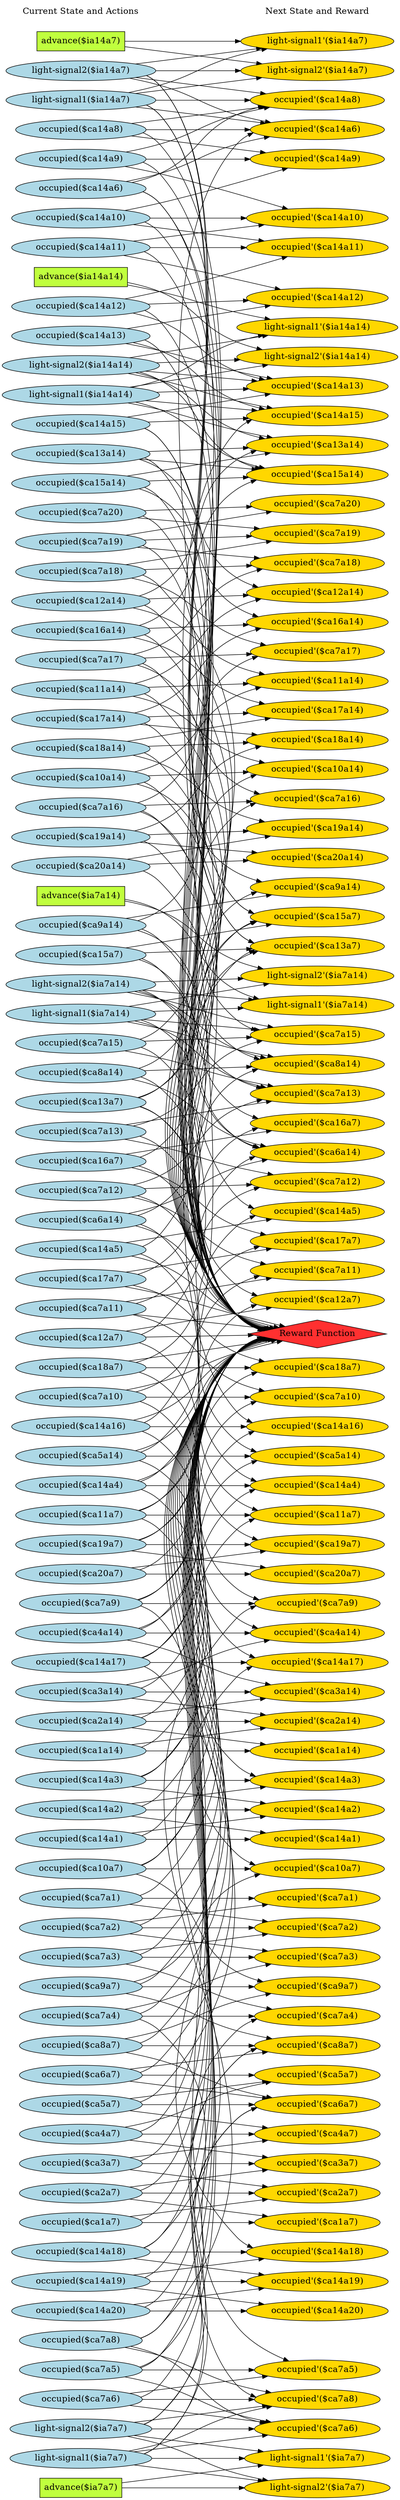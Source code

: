 digraph G {
	graph [bb="0,0,635.59,4649.4",
		fontname=Helvetica,
		fontsize=16,
		rankdir=LR,
		ranksep=2.00,
		ratio=auto,
		size=600
	];
	node [fontsize=16,
		label="\N"
	];
	{
		graph [rank=same];
		"occupied($ca14a8)"		 [color=black,
			fillcolor=lightblue,
			height=0.51069,
			pos="118.79,4413.4",
			shape=ellipse,
			style=filled,
			width=2.7106];
		"occupied($ca7a17)"		 [color=black,
			fillcolor=lightblue,
			height=0.51069,
			pos="118.79,3425.4",
			shape=ellipse,
			style=filled,
			width=2.7106];
		"occupied($ca16a14)"		 [color=black,
			fillcolor=lightblue,
			height=0.51069,
			pos="118.79,3480.4",
			shape=ellipse,
			style=filled,
			width=2.8677];
		"occupied($ca14a13)"		 [color=black,
			fillcolor=lightblue,
			height=0.51069,
			pos="118.79,4030.4",
			shape=ellipse,
			style=filled,
			width=2.8677];
		"advance($ia14a14)"		 [color=black,
			fillcolor=olivedrab1,
			height=0.5,
			pos="118.79,4139.4",
			shape=box,
			style=filled,
			width=1.9167];
		"occupied($ca17a7)"		 [color=black,
			fillcolor=lightblue,
			height=0.51069,
			pos="118.79,2272.4",
			shape=ellipse,
			style=filled,
			width=2.7106];
		"light-signal2($ia14a14)"		 [color=black,
			fillcolor=lightblue,
			height=0.51069,
			pos="118.79,3975.4",
			shape=ellipse,
			style=filled,
			width=3.2998];
		"occupied($ca18a14)"		 [color=black,
			fillcolor=lightblue,
			height=0.51069,
			pos="118.79,3260.4",
			shape=ellipse,
			style=filled,
			width=2.8677];
		"occupied($ca7a4)"		 [color=black,
			fillcolor=lightblue,
			height=0.51069,
			pos="118.79,897.38",
			shape=ellipse,
			style=filled,
			width=2.5534];
		"occupied($ca6a7)"		 [color=black,
			fillcolor=lightblue,
			height=0.51069,
			pos="118.79,787.38",
			shape=ellipse,
			style=filled,
			width=2.5534];
		"occupied($ca7a18)"		 [color=black,
			fillcolor=lightblue,
			height=0.51069,
			pos="118.79,3590.4",
			shape=ellipse,
			style=filled,
			width=2.7106];
		"occupied($ca14a9)"		 [color=black,
			fillcolor=lightblue,
			height=0.51069,
			pos="118.79,4358.4",
			shape=ellipse,
			style=filled,
			width=2.7106];
		"occupied($ca14a12)"		 [color=black,
			fillcolor=lightblue,
			height=0.51069,
			pos="118.79,4085.4",
			shape=ellipse,
			style=filled,
			width=2.8677];
		"light-signal1($ia7a14)"		 [color=black,
			fillcolor=lightblue,
			height=0.51069,
			pos="118.79,2767.4",
			shape=ellipse,
			style=filled,
			width=3.1427];
		"occupied($ca7a10)"		 [color=black,
			fillcolor=lightblue,
			height=0.51069,
			pos="118.79,2052.4",
			shape=ellipse,
			style=filled,
			width=2.7106];
		"occupied($ca14a1)"		 [color=black,
			fillcolor=lightblue,
			height=0.51069,
			pos="118.79,1227.4",
			shape=ellipse,
			style=filled,
			width=2.7106];
		"occupied($ca8a14)"		 [color=black,
			fillcolor=lightblue,
			height=0.51069,
			pos="118.79,2657.4",
			shape=ellipse,
			style=filled,
			width=2.7106];
		"occupied($ca12a7)"		 [color=black,
			fillcolor=lightblue,
			height=0.51069,
			pos="118.79,2162.4",
			shape=ellipse,
			style=filled,
			width=2.7106];
		"occupied($ca3a7)"		 [color=black,
			fillcolor=lightblue,
			height=0.51069,
			pos="118.79,622.38",
			shape=ellipse,
			style=filled,
			width=2.5534];
		"occupied($ca7a3)"		 [color=black,
			fillcolor=lightblue,
			height=0.51069,
			pos="118.79,1007.4",
			shape=ellipse,
			style=filled,
			width=2.5534];
		"occupied($ca1a14)"		 [color=black,
			fillcolor=lightblue,
			height=0.51069,
			pos="118.79,1392.4",
			shape=ellipse,
			style=filled,
			width=2.7106];
		"occupied($ca12a14)"		 [color=black,
			fillcolor=lightblue,
			height=0.51069,
			pos="118.79,3535.4",
			shape=ellipse,
			style=filled,
			width=2.8677];
		"light-signal1($ia14a14)"		 [color=black,
			fillcolor=lightblue,
			height=0.51069,
			pos="118.79,3920.4",
			shape=ellipse,
			style=filled,
			width=3.2998];
		"light-signal2($ia7a14)"		 [color=black,
			fillcolor=lightblue,
			height=0.51069,
			pos="118.79,2822.4",
			shape=ellipse,
			style=filled,
			width=3.1427];
		"occupied($ca7a19)"		 [color=black,
			fillcolor=lightblue,
			height=0.51069,
			pos="118.79,3645.4",
			shape=ellipse,
			style=filled,
			width=2.7106];
		"occupied($ca5a14)"		 [color=black,
			fillcolor=lightblue,
			height=0.51069,
			pos="118.79,1942.4",
			shape=ellipse,
			style=filled,
			width=2.7106];
		"occupied($ca14a11)"		 [color=black,
			fillcolor=lightblue,
			height=0.51069,
			pos="118.79,4193.4",
			shape=ellipse,
			style=filled,
			width=2.8677];
		"occupied($ca7a11)"		 [color=black,
			fillcolor=lightblue,
			height=0.51069,
			pos="118.79,2217.4",
			shape=ellipse,
			style=filled,
			width=2.7106];
		"occupied($ca14a2)"		 [color=black,
			fillcolor=lightblue,
			height=0.51069,
			pos="118.79,1282.4",
			shape=ellipse,
			style=filled,
			width=2.7106];
		"Current State and Actions"		 [color=black,
			fillcolor=white,
			height=0.5,
			pos="118.79,4631.4",
			shape=plaintext,
			style=bold,
			width=2.5139];
		"occupied($ca15a7)"		 [color=black,
			fillcolor=lightblue,
			height=0.51069,
			pos="118.79,2877.4",
			shape=ellipse,
			style=filled,
			width=2.7106];
		"occupied($ca10a14)"		 [color=black,
			fillcolor=lightblue,
			height=0.51069,
			pos="118.79,3205.4",
			shape=ellipse,
			style=filled,
			width=2.8677];
		"occupied($ca7a2)"		 [color=black,
			fillcolor=lightblue,
			height=0.51069,
			pos="118.79,1062.4",
			shape=ellipse,
			style=filled,
			width=2.5534];
		"light-signal2($ia14a7)"		 [color=black,
			fillcolor=lightblue,
			height=0.51069,
			pos="118.79,4523.4",
			shape=ellipse,
			style=filled,
			width=3.1427];
		"advance($ia7a14)"		 [color=black,
			fillcolor=olivedrab1,
			height=0.5,
			pos="118.79,2986.4",
			shape=box,
			style=filled,
			width=1.8056];
		"occupied($ca8a7)"		 [color=black,
			fillcolor=lightblue,
			height=0.51069,
			pos="118.79,842.38",
			shape=ellipse,
			style=filled,
			width=2.5534];
		"light-signal2($ia7a7)"		 [color=black,
			fillcolor=lightblue,
			height=0.51069,
			pos="118.79,127.38",
			shape=ellipse,
			style=filled,
			width=2.9856];
		"occupied($ca14a10)"		 [color=black,
			fillcolor=lightblue,
			height=0.51069,
			pos="118.79,4248.4",
			shape=ellipse,
			style=filled,
			width=2.8677];
		"occupied($ca7a12)"		 [color=black,
			fillcolor=lightblue,
			height=0.51069,
			pos="118.79,2437.4",
			shape=ellipse,
			style=filled,
			width=2.7106];
		"occupied($ca3a14)"		 [color=black,
			fillcolor=lightblue,
			height=0.51069,
			pos="118.79,1502.4",
			shape=ellipse,
			style=filled,
			width=2.7106];
		"occupied($ca10a7)"		 [color=black,
			fillcolor=lightblue,
			height=0.51069,
			pos="118.79,1172.4",
			shape=ellipse,
			style=filled,
			width=2.7106];
		"occupied($ca14a3)"		 [color=black,
			fillcolor=lightblue,
			height=0.51069,
			pos="118.79,1337.4",
			shape=ellipse,
			style=filled,
			width=2.7106];
		"occupied($ca18a7)"		 [color=black,
			fillcolor=lightblue,
			height=0.51069,
			pos="118.79,2107.4",
			shape=ellipse,
			style=filled,
			width=2.7106];
		"occupied($ca7a1)"		 [color=black,
			fillcolor=lightblue,
			height=0.51069,
			pos="118.79,1117.4",
			shape=ellipse,
			style=filled,
			width=2.5534];
		"occupied($ca15a14)"		 [color=black,
			fillcolor=lightblue,
			height=0.51069,
			pos="118.79,3755.4",
			shape=ellipse,
			style=filled,
			width=2.8677];
		"occupied($ca7a9)"		 [color=black,
			fillcolor=lightblue,
			height=0.51069,
			pos="118.79,1667.4",
			shape=ellipse,
			style=filled,
			width=2.5534];
		"occupied($ca5a7)"		 [color=black,
			fillcolor=lightblue,
			height=0.51069,
			pos="118.79,732.38",
			shape=ellipse,
			style=filled,
			width=2.5534];
		"occupied($ca14a19)"		 [color=black,
			fillcolor=lightblue,
			height=0.51069,
			pos="118.79,402.38",
			shape=ellipse,
			style=filled,
			width=2.8677];
		"occupied($ca7a13)"		 [color=black,
			fillcolor=lightblue,
			height=0.51069,
			pos="118.79,2547.4",
			shape=ellipse,
			style=filled,
			width=2.7106];
		"occupied($ca14a4)"		 [color=black,
			fillcolor=lightblue,
			height=0.51069,
			pos="118.79,1887.4",
			shape=ellipse,
			style=filled,
			width=2.7106];
		"occupied($ca17a14)"		 [color=black,
			fillcolor=lightblue,
			height=0.51069,
			pos="118.79,3315.4",
			shape=ellipse,
			style=filled,
			width=2.8677];
		"occupied($ca13a7)"		 [color=black,
			fillcolor=lightblue,
			height=0.51069,
			pos="118.79,2602.4",
			shape=ellipse,
			style=filled,
			width=2.7106];
		"occupied($ca2a7)"		 [color=black,
			fillcolor=lightblue,
			height=0.51069,
			pos="118.79,567.38",
			shape=ellipse,
			style=filled,
			width=2.5534];
		"light-signal1($ia7a7)"		 [color=black,
			fillcolor=lightblue,
			height=0.51069,
			pos="118.79,72.385",
			shape=ellipse,
			style=filled,
			width=2.9856];
		"occupied($ca7a8)"		 [color=black,
			fillcolor=lightblue,
			height=0.51069,
			pos="118.79,292.38",
			shape=ellipse,
			style=filled,
			width=2.5534];
		"occupied($ca14a18)"		 [color=black,
			fillcolor=lightblue,
			height=0.51069,
			pos="118.79,457.38",
			shape=ellipse,
			style=filled,
			width=2.8677];
		"occupied($ca14a20)"		 [color=black,
			fillcolor=lightblue,
			height=0.51069,
			pos="118.79,347.38",
			shape=ellipse,
			style=filled,
			width=2.8677];
		"advance($ia7a7)"		 [color=black,
			fillcolor=olivedrab1,
			height=0.5,
			pos="118.79,18.385",
			shape=box,
			style=filled,
			width=1.6944];
		"occupied($ca2a14)"		 [color=black,
			fillcolor=lightblue,
			height=0.51069,
			pos="118.79,1447.4",
			shape=ellipse,
			style=filled,
			width=2.7106];
		"occupied($ca13a14)"		 [color=black,
			fillcolor=lightblue,
			height=0.51069,
			pos="118.79,3810.4",
			shape=ellipse,
			style=filled,
			width=2.8677];
		"advance($ia14a7)"		 [color=black,
			fillcolor=olivedrab1,
			height=0.5,
			pos="118.79,4577.4",
			shape=box,
			style=filled,
			width=1.8056];
		"occupied($ca14a5)"		 [color=black,
			fillcolor=lightblue,
			height=0.51069,
			pos="118.79,2327.4",
			shape=ellipse,
			style=filled,
			width=2.7106];
		"occupied($ca16a7)"		 [color=black,
			fillcolor=lightblue,
			height=0.51069,
			pos="118.79,2492.4",
			shape=ellipse,
			style=filled,
			width=2.7106];
		"occupied($ca19a14)"		 [color=black,
			fillcolor=lightblue,
			height=0.51069,
			pos="118.79,3095.4",
			shape=ellipse,
			style=filled,
			width=2.8677];
		"occupied($ca14a17)"		 [color=black,
			fillcolor=lightblue,
			height=0.51069,
			pos="118.79,1557.4",
			shape=ellipse,
			style=filled,
			width=2.8677];
		"occupied($ca9a14)"		 [color=black,
			fillcolor=lightblue,
			height=0.51069,
			pos="118.79,2932.4",
			shape=ellipse,
			style=filled,
			width=2.7106];
		"light-signal1($ia14a7)"		 [color=black,
			fillcolor=lightblue,
			height=0.51069,
			pos="118.79,4468.4",
			shape=ellipse,
			style=filled,
			width=3.1427];
		"occupied($ca7a15)"		 [color=black,
			fillcolor=lightblue,
			height=0.51069,
			pos="118.79,2712.4",
			shape=ellipse,
			style=filled,
			width=2.7106];
		"occupied($ca11a14)"		 [color=black,
			fillcolor=lightblue,
			height=0.51069,
			pos="118.79,3370.4",
			shape=ellipse,
			style=filled,
			width=2.8677];
		"occupied($ca19a7)"		 [color=black,
			fillcolor=lightblue,
			height=0.51069,
			pos="118.79,1777.4",
			shape=ellipse,
			style=filled,
			width=2.7106];
		"occupied($ca11a7)"		 [color=black,
			fillcolor=lightblue,
			height=0.51069,
			pos="118.79,1832.4",
			shape=ellipse,
			style=filled,
			width=2.7106];
		"occupied($ca14a6)"		 [color=black,
			fillcolor=lightblue,
			height=0.51069,
			pos="118.79,4303.4",
			shape=ellipse,
			style=filled,
			width=2.7106];
		"occupied($ca6a14)"		 [color=black,
			fillcolor=lightblue,
			height=0.51069,
			pos="118.79,2382.4",
			shape=ellipse,
			style=filled,
			width=2.7106];
		"occupied($ca20a7)"		 [color=black,
			fillcolor=lightblue,
			height=0.51069,
			pos="118.79,1722.4",
			shape=ellipse,
			style=filled,
			width=2.7106];
		"occupied($ca14a16)"		 [color=black,
			fillcolor=lightblue,
			height=0.51069,
			pos="118.79,1997.4",
			shape=ellipse,
			style=filled,
			width=2.8677];
		"occupied($ca4a7)"		 [color=black,
			fillcolor=lightblue,
			height=0.51069,
			pos="118.79,677.38",
			shape=ellipse,
			style=filled,
			width=2.5534];
		"occupied($ca7a6)"		 [color=black,
			fillcolor=lightblue,
			height=0.51069,
			pos="118.79,182.38",
			shape=ellipse,
			style=filled,
			width=2.5534];
		"occupied($ca7a16)"		 [color=black,
			fillcolor=lightblue,
			height=0.51069,
			pos="118.79,3150.4",
			shape=ellipse,
			style=filled,
			width=2.7106];
		"occupied($ca7a20)"		 [color=black,
			fillcolor=lightblue,
			height=0.51069,
			pos="118.79,3700.4",
			shape=ellipse,
			style=filled,
			width=2.7106];
		"occupied($ca1a7)"		 [color=black,
			fillcolor=lightblue,
			height=0.51069,
			pos="118.79,512.38",
			shape=ellipse,
			style=filled,
			width=2.5534];
		"occupied($ca4a14)"		 [color=black,
			fillcolor=lightblue,
			height=0.51069,
			pos="118.79,1612.4",
			shape=ellipse,
			style=filled,
			width=2.7106];
		"occupied($ca14a15)"		 [color=black,
			fillcolor=lightblue,
			height=0.51069,
			pos="118.79,3865.4",
			shape=ellipse,
			style=filled,
			width=2.8677];
		"occupied($ca20a14)"		 [color=black,
			fillcolor=lightblue,
			height=0.51069,
			pos="118.79,3040.4",
			shape=ellipse,
			style=filled,
			width=2.8677];
		"occupied($ca7a5)"		 [color=black,
			fillcolor=lightblue,
			height=0.51069,
			pos="118.79,237.38",
			shape=ellipse,
			style=filled,
			width=2.5534];
		"occupied($ca9a7)"		 [color=black,
			fillcolor=lightblue,
			height=0.51069,
			pos="118.79,952.38",
			shape=ellipse,
			style=filled,
			width=2.5534];
	}
	{
		graph [rank=same];
		"occupied'($ca9a7)"		 [color=black,
			fillcolor=gold1,
			height=0.51069,
			pos="508.59,952.38",
			shape=ellipse,
			style=filled,
			width=2.6124];
		"light-signal2'($ia14a7)"		 [color=black,
			fillcolor=gold1,
			height=0.51069,
			pos="508.59,4522.4",
			shape=ellipse,
			style=filled,
			width=3.2016];
		"occupied'($ca7a17)"		 [color=black,
			fillcolor=gold1,
			height=0.51069,
			pos="508.59,3441.4",
			shape=ellipse,
			style=filled,
			width=2.7695];
		"occupied'($ca14a11)"		 [color=black,
			fillcolor=gold1,
			height=0.51069,
			pos="508.59,4193.4",
			shape=ellipse,
			style=filled,
			width=2.9266];
		"Next State and Reward"		 [color=black,
			fillcolor=white,
			height=0.5,
			pos="508.59,4631.4",
			shape=plaintext,
			style=bold,
			width=2.25];
		"occupied'($ca11a14)"		 [color=black,
			fillcolor=gold1,
			height=0.51069,
			pos="508.59,3386.4",
			shape=ellipse,
			style=filled,
			width=2.9266];
		"light-signal2'($ia7a7)"		 [color=black,
			fillcolor=gold1,
			height=0.51069,
			pos="508.59,18.385",
			shape=ellipse,
			style=filled,
			width=3.0445];
		"occupied'($ca14a19)"		 [color=black,
			fillcolor=gold1,
			height=0.51069,
			pos="508.59,402.38",
			shape=ellipse,
			style=filled,
			width=2.9266];
		"occupied'($ca7a4)"		 [color=black,
			fillcolor=gold1,
			height=0.51069,
			pos="508.59,897.38",
			shape=ellipse,
			style=filled,
			width=2.6124];
		"occupied'($ca1a14)"		 [color=black,
			fillcolor=gold1,
			height=0.51069,
			pos="508.59,1392.4",
			shape=ellipse,
			style=filled,
			width=2.7695];
		"occupied'($ca6a7)"		 [color=black,
			fillcolor=gold1,
			height=0.51069,
			pos="508.59,732.38",
			shape=ellipse,
			style=filled,
			width=2.6124];
		"light-signal1'($ia7a14)"		 [color=black,
			fillcolor=gold1,
			height=0.51069,
			pos="508.59,2781.4",
			shape=ellipse,
			style=filled,
			width=3.2016];
		"occupied'($ca11a7)"		 [color=black,
			fillcolor=gold1,
			height=0.51069,
			pos="508.59,1832.4",
			shape=ellipse,
			style=filled,
			width=2.7695];
		"light-signal1'($ia14a7)"		 [color=black,
			fillcolor=gold1,
			height=0.51069,
			pos="508.59,4577.4",
			shape=ellipse,
			style=filled,
			width=3.2016];
		"occupied'($ca19a7)"		 [color=black,
			fillcolor=gold1,
			height=0.51069,
			pos="508.59,1777.4",
			shape=ellipse,
			style=filled,
			width=2.7695];
		"occupied'($ca14a6)"		 [color=black,
			fillcolor=gold1,
			height=0.51069,
			pos="508.59,4412.4",
			shape=ellipse,
			style=filled,
			width=2.7695];
		"occupied'($ca7a16)"		 [color=black,
			fillcolor=gold1,
			height=0.51069,
			pos="508.59,3166.4",
			shape=ellipse,
			style=filled,
			width=2.7695];
		"occupied'($ca14a12)"		 [color=black,
			fillcolor=gold1,
			height=0.51069,
			pos="508.59,4101.4",
			shape=ellipse,
			style=filled,
			width=2.9266];
		"occupied'($ca7a3)"		 [color=black,
			fillcolor=gold1,
			height=0.51069,
			pos="508.59,1007.4",
			shape=ellipse,
			style=filled,
			width=2.6124];
		"occupied'($ca7a20)"		 [color=black,
			fillcolor=gold1,
			height=0.51069,
			pos="508.59,3716.4",
			shape=ellipse,
			style=filled,
			width=2.7695];
		"occupied'($ca18a14)"		 [color=black,
			fillcolor=gold1,
			height=0.51069,
			pos="508.59,3276.4",
			shape=ellipse,
			style=filled,
			width=2.9266];
		"occupied'($ca3a7)"		 [color=black,
			fillcolor=gold1,
			height=0.51069,
			pos="508.59,622.38",
			shape=ellipse,
			style=filled,
			width=2.6124];
		"occupied'($ca3a14)"		 [color=black,
			fillcolor=gold1,
			height=0.51069,
			pos="508.59,1502.4",
			shape=ellipse,
			style=filled,
			width=2.7695];
		"light-signal2'($ia14a14)"		 [color=black,
			fillcolor=gold1,
			height=0.51069,
			pos="508.59,3991.4",
			shape=ellipse,
			style=filled,
			width=3.3588];
		"occupied'($ca14a1)"		 [color=black,
			fillcolor=gold1,
			height=0.51069,
			pos="508.59,1227.4",
			shape=ellipse,
			style=filled,
			width=2.7695];
		"occupied'($ca6a14)"		 [color=black,
			fillcolor=gold1,
			height=0.51069,
			pos="508.59,2506.4",
			shape=ellipse,
			style=filled,
			width=2.7695];
		"occupied'($ca14a9)"		 [color=black,
			fillcolor=gold1,
			height=0.51069,
			pos="508.59,4357.4",
			shape=ellipse,
			style=filled,
			width=2.7695];
		"occupied'($ca12a7)"		 [color=black,
			fillcolor=gold1,
			height=0.51069,
			pos="508.59,2231.4",
			shape=ellipse,
			style=filled,
			width=2.7695];
		"occupied'($ca7a19)"		 [color=black,
			fillcolor=gold1,
			height=0.51069,
			pos="508.59,3661.4",
			shape=ellipse,
			style=filled,
			width=2.7695];
		"occupied'($ca14a13)"		 [color=black,
			fillcolor=gold1,
			height=0.51069,
			pos="508.59,3936.4",
			shape=ellipse,
			style=filled,
			width=2.9266];
		"occupied'($ca16a14)"		 [color=black,
			fillcolor=gold1,
			height=0.51069,
			pos="508.59,3496.4",
			shape=ellipse,
			style=filled,
			width=2.9266];
		"occupied'($ca7a11)"		 [color=black,
			fillcolor=gold1,
			height=0.51069,
			pos="508.59,2286.4",
			shape=ellipse,
			style=filled,
			width=2.7695];
		"occupied'($ca4a7)"		 [color=black,
			fillcolor=gold1,
			height=0.51069,
			pos="508.59,677.38",
			shape=ellipse,
			style=filled,
			width=2.6124];
		"occupied'($ca7a6)"		 [color=black,
			fillcolor=gold1,
			height=0.51069,
			pos="508.59,128.38",
			shape=ellipse,
			style=filled,
			width=2.6124];
		"occupied'($ca8a14)"		 [color=black,
			fillcolor=gold1,
			height=0.51069,
			pos="508.59,2671.4",
			shape=ellipse,
			style=filled,
			width=2.7695];
		"occupied'($ca20a7)"		 [color=black,
			fillcolor=gold1,
			height=0.51069,
			pos="508.59,1722.4",
			shape=ellipse,
			style=filled,
			width=2.7695];
		"occupied'($ca17a7)"		 [color=black,
			fillcolor=gold1,
			height=0.51069,
			pos="508.59,2341.4",
			shape=ellipse,
			style=filled,
			width=2.7695];
		"occupied'($ca14a8)"		 [color=black,
			fillcolor=gold1,
			height=0.51069,
			pos="508.59,4467.4",
			shape=ellipse,
			style=filled,
			width=2.7695];
		"occupied'($ca7a18)"		 [color=black,
			fillcolor=gold1,
			height=0.51069,
			pos="508.59,3606.4",
			shape=ellipse,
			style=filled,
			width=2.7695];
		"occupied'($ca1a7)"		 [color=black,
			fillcolor=gold1,
			height=0.51069,
			pos="508.59,512.38",
			shape=ellipse,
			style=filled,
			width=2.6124];
		"occupied'($ca7a5)"		 [color=black,
			fillcolor=gold1,
			height=0.51069,
			pos="508.59,238.38",
			shape=ellipse,
			style=filled,
			width=2.6124];
		"occupied'($ca7a10)"		 [color=black,
			fillcolor=gold1,
			height=0.51069,
			pos="508.59,2052.4",
			shape=ellipse,
			style=filled,
			width=2.7695];
		"occupied'($ca7a9)"		 [color=black,
			fillcolor=gold1,
			height=0.51069,
			pos="508.59,1667.4",
			shape=ellipse,
			style=filled,
			width=2.6124];
		"occupied'($ca10a14)"		 [color=black,
			fillcolor=gold1,
			height=0.51069,
			pos="508.59,3221.4",
			shape=ellipse,
			style=filled,
			width=2.9266];
		"occupied'($ca2a14)"		 [color=black,
			fillcolor=gold1,
			height=0.51069,
			pos="508.59,1447.4",
			shape=ellipse,
			style=filled,
			width=2.7695];
		"occupied'($ca10a7)"		 [color=black,
			fillcolor=gold1,
			height=0.51069,
			pos="508.59,1172.4",
			shape=ellipse,
			style=filled,
			width=2.7695];
		"occupied'($ca14a3)"		 [color=black,
			fillcolor=gold1,
			height=0.51069,
			pos="508.59,1337.4",
			shape=ellipse,
			style=filled,
			width=2.7695];
		"occupied'($ca14a15)"		 [color=black,
			fillcolor=gold1,
			height=0.51069,
			pos="508.59,3881.4",
			shape=ellipse,
			style=filled,
			width=2.9266];
		"occupied'($ca19a14)"		 [color=black,
			fillcolor=gold1,
			height=0.51069,
			pos="508.59,3111.4",
			shape=ellipse,
			style=filled,
			width=2.9266];
		"occupied'($ca20a14)"		 [color=black,
			fillcolor=gold1,
			height=0.51069,
			pos="508.59,3056.4",
			shape=ellipse,
			style=filled,
			width=2.9266];
		"occupied'($ca18a7)"		 [color=black,
			fillcolor=gold1,
			height=0.51069,
			pos="508.59,2107.4",
			shape=ellipse,
			style=filled,
			width=2.7695];
		"light-signal1'($ia14a14)"		 [color=black,
			fillcolor=gold1,
			height=0.51069,
			pos="508.59,4046.4",
			shape=ellipse,
			style=filled,
			width=3.3588];
		"Reward Function"		 [color=black,
			fillcolor=firebrick1,
			height=0.72222,
			pos="508.59,2169.4",
			shape=diamond,
			style=filled,
			width=3.5278];
		"occupied'($ca12a14)"		 [color=black,
			fillcolor=gold1,
			height=0.51069,
			pos="508.59,3551.4",
			shape=ellipse,
			style=filled,
			width=2.9266];
		"occupied'($ca2a7)"		 [color=black,
			fillcolor=gold1,
			height=0.51069,
			pos="508.59,567.38",
			shape=ellipse,
			style=filled,
			width=2.6124];
		"occupied'($ca7a13)"		 [color=black,
			fillcolor=gold1,
			height=0.51069,
			pos="508.59,2616.4",
			shape=ellipse,
			style=filled,
			width=2.7695];
		"occupied'($ca7a8)"		 [color=black,
			fillcolor=gold1,
			height=0.51069,
			pos="508.59,183.38",
			shape=ellipse,
			style=filled,
			width=2.6124];
		"occupied'($ca14a2)"		 [color=black,
			fillcolor=gold1,
			height=0.51069,
			pos="508.59,1282.4",
			shape=ellipse,
			style=filled,
			width=2.7695];
		"occupied'($ca14a20)"		 [color=black,
			fillcolor=gold1,
			height=0.51069,
			pos="508.59,347.38",
			shape=ellipse,
			style=filled,
			width=2.9266];
		"occupied'($ca17a14)"		 [color=black,
			fillcolor=gold1,
			height=0.51069,
			pos="508.59,3331.4",
			shape=ellipse,
			style=filled,
			width=2.9266];
		"occupied'($ca4a14)"		 [color=black,
			fillcolor=gold1,
			height=0.51069,
			pos="508.59,1612.4",
			shape=ellipse,
			style=filled,
			width=2.7695];
		"occupied'($ca14a16)"		 [color=black,
			fillcolor=gold1,
			height=0.51069,
			pos="508.59,1997.4",
			shape=ellipse,
			style=filled,
			width=2.9266];
		"occupied'($ca15a7)"		 [color=black,
			fillcolor=gold1,
			height=0.51069,
			pos="508.59,2946.4",
			shape=ellipse,
			style=filled,
			width=2.7695];
		"occupied'($ca7a12)"		 [color=black,
			fillcolor=gold1,
			height=0.51069,
			pos="508.59,2451.4",
			shape=ellipse,
			style=filled,
			width=2.7695];
		"light-signal2'($ia7a14)"		 [color=black,
			fillcolor=gold1,
			height=0.51069,
			pos="508.59,2836.4",
			shape=ellipse,
			style=filled,
			width=3.2016];
		"occupied'($ca15a14)"		 [color=black,
			fillcolor=gold1,
			height=0.51069,
			pos="508.59,3771.4",
			shape=ellipse,
			style=filled,
			width=2.9266];
		"occupied'($ca16a7)"		 [color=black,
			fillcolor=gold1,
			height=0.51069,
			pos="508.59,2561.4",
			shape=ellipse,
			style=filled,
			width=2.7695];
		"occupied'($ca5a14)"		 [color=black,
			fillcolor=gold1,
			height=0.51069,
			pos="508.59,1942.4",
			shape=ellipse,
			style=filled,
			width=2.7695];
		"occupied'($ca14a17)"		 [color=black,
			fillcolor=gold1,
			height=0.51069,
			pos="508.59,1557.4",
			shape=ellipse,
			style=filled,
			width=2.9266];
		"occupied'($ca14a5)"		 [color=black,
			fillcolor=gold1,
			height=0.51069,
			pos="508.59,2396.4",
			shape=ellipse,
			style=filled,
			width=2.7695];
		"occupied'($ca7a15)"		 [color=black,
			fillcolor=gold1,
			height=0.51069,
			pos="508.59,2726.4",
			shape=ellipse,
			style=filled,
			width=2.7695];
		"occupied'($ca7a2)"		 [color=black,
			fillcolor=gold1,
			height=0.51069,
			pos="508.59,1062.4",
			shape=ellipse,
			style=filled,
			width=2.6124];
		"occupied'($ca8a7)"		 [color=black,
			fillcolor=gold1,
			height=0.51069,
			pos="508.59,842.38",
			shape=ellipse,
			style=filled,
			width=2.6124];
		"occupied'($ca9a14)"		 [color=black,
			fillcolor=gold1,
			height=0.51069,
			pos="508.59,3001.4",
			shape=ellipse,
			style=filled,
			width=2.7695];
		"occupied'($ca13a14)"		 [color=black,
			fillcolor=gold1,
			height=0.51069,
			pos="508.59,3826.4",
			shape=ellipse,
			style=filled,
			width=2.9266];
		"occupied'($ca14a4)"		 [color=black,
			fillcolor=gold1,
			height=0.51069,
			pos="508.59,1887.4",
			shape=ellipse,
			style=filled,
			width=2.7695];
		"light-signal1'($ia7a7)"		 [color=black,
			fillcolor=gold1,
			height=0.51069,
			pos="508.59,73.385",
			shape=ellipse,
			style=filled,
			width=3.0445];
		"occupied'($ca13a7)"		 [color=black,
			fillcolor=gold1,
			height=0.51069,
			pos="508.59,2891.4",
			shape=ellipse,
			style=filled,
			width=2.7695];
		"occupied'($ca14a10)"		 [color=black,
			fillcolor=gold1,
			height=0.51069,
			pos="508.59,4248.4",
			shape=ellipse,
			style=filled,
			width=2.9266];
		"occupied'($ca7a1)"		 [color=black,
			fillcolor=gold1,
			height=0.51069,
			pos="508.59,1117.4",
			shape=ellipse,
			style=filled,
			width=2.6124];
		"occupied'($ca14a18)"		 [color=black,
			fillcolor=gold1,
			height=0.51069,
			pos="508.59,457.38",
			shape=ellipse,
			style=filled,
			width=2.9266];
		"occupied'($ca5a7)"		 [color=black,
			fillcolor=gold1,
			height=0.51069,
			pos="508.59,787.38",
			shape=ellipse,
			style=filled,
			width=2.6124];
	}
	"occupied($ca14a8)" -> "occupied'($ca14a6)"	 [color=black,
		pos="e,408.6,4412.6 216.65,4413.1 271.89,4413 341.28,4412.8 398.44,4412.7",
		style=solid];
	"occupied($ca14a8)" -> "occupied'($ca14a9)"	 [color=black,
		pos="e,429.66,4368.6 196.87,4402.3 261.06,4393 352.47,4379.8 419.53,4370.1",
		style=solid];
	"occupied($ca14a8)" -> "occupied'($ca14a8)"	 [color=black,
		pos="e,428.37,4456.4 197.8,4424.2 261.55,4433.1 351.69,4445.7 418.31,4455",
		style=solid];
	"occupied($ca14a8)" -> "Reward Function"	 [pos="e,422.19,2177.9 208.07,4405.8 219.37,4401.2 229.72,4394.7 237.59,4385.4 551.12,4014.4 75.079,2581.2 381.59,2204.4 389.86,2194.2 \
400.82,2186.8 412.83,2181.5"];
	"occupied($ca7a17)" -> "occupied'($ca7a17)"	 [color=black,
		pos="e,411.11,3437.4 214.16,3429.3 270.64,3431.6 342.58,3434.6 401.09,3437",
		style=solid];
	"occupied($ca7a17)" -> "occupied'($ca7a16)"	 [color=black,
		pos="e,423.41,3176.1 199.13,3414.8 212.69,3410.8 226.09,3405.1 237.59,3397.4 329.28,3335.5 289.44,3255.6 381.59,3194.4 391.36,3187.9 \
402.4,3182.9 413.79,3179",
		style=solid];
	"occupied($ca7a17)" -> "occupied'($ca7a18)"	 [color=black,
		pos="e,428.88,3595.2 193.7,3437.2 208.7,3441.2 224.03,3446.4 237.59,3453.4 312.99,3492.1 305.9,3540.2 381.59,3578.4 393.23,3584.3 406.09,\
3588.9 419,3592.6",
		style=solid];
	"occupied($ca7a17)" -> "Reward Function"	 [pos="e,423.37,2178.1 207.32,3417.5 218.8,3413 229.4,3406.6 237.59,3397.4 593.26,2999 33.468,2609.4 381.59,2204.4 390.26,2194.3 401.55,\
2187 413.82,2181.7"];
	"occupied($ca16a14)" -> "occupied'($ca16a14)"	 [color=black,
		pos="e,405.7,3492.2 219.66,3484.5 273.43,3486.7 339.92,3489.5 395.46,3491.8",
		style=solid];
	"occupied($ca16a14)" -> "Reward Function"	 [pos="e,423.32,2178 209.71,3471.6 220.27,3467.1 229.98,3461 237.59,3452.4 608.33,3034.9 18.756,2628.8 381.59,2204.4 390.23,2194.3 401.51,\
2187 413.77,2181.7"];
	"occupied($ca16a14)" -> "occupied'($ca17a14)"	 [color=black,
		pos="e,430.95,3343.9 192.06,3467.3 207.4,3463.4 223.28,3458.5 237.59,3452.4 307.66,3422.5 311.3,3388.8 381.59,3359.4 394.06,3354.2 407.66,\
3349.9 421.16,3346.3",
		style=solid];
	"occupied($ca16a14)" -> "occupied'($ca15a14)"	 [color=black,
		pos="e,419.66,3761.4 202.64,3491.3 215.08,3495.3 227.21,3500.9 237.59,3508.4 336.77,3580.3 281.88,3672.2 381.59,3743.4 390.16,3749.5 \
399.83,3754.3 409.9,3758.1",
		style=solid];
	"occupied($ca14a13)" -> "occupied'($ca14a12)"	 [color=black,
		pos="e,435.11,4088.1 191.37,4043.5 257.5,4055.6 355.7,4073.6 425.09,4086.3",
		style=solid];
	"occupied($ca14a13)" -> "occupied'($ca14a13)"	 [color=black,
		pos="e,441.43,3950.6 182.22,4015.8 200.12,4011.6 219.65,4006.9 237.59,4002.4 301.79,3986.3 317.27,3980 381.59,3964.4 397.64,3960.5 414.89,\
3956.5 431.32,3952.8",
		style=solid];
	"occupied($ca14a13)" -> "occupied'($ca14a15)"	 [color=black,
		pos="e,430.95,3893.9 192.06,4017.3 207.4,4013.4 223.28,4008.5 237.59,4002.4 307.66,3972.5 311.3,3938.8 381.59,3909.4 394.06,3904.2 407.66,\
3899.9 421.16,3896.3",
		style=solid];
	"occupied($ca14a13)" -> "Reward Function"	 [pos="e,422.65,2177.9 210.28,4021.7 220.69,4017.2 230.2,4011 237.59,4002.4 498.46,3698.1 126.48,2513.6 381.59,2204.4 389.99,2194.2 401.08,\
2186.8 413.21,2181.5"];
	"advance($ia14a14)" -> "light-signal2'($ia14a14)"	 [color=black,
		pos="e,426.61,4004.9 188.03,4128 204.61,4124.1 222.03,4119 237.59,4112.4 307.78,4082.8 311.3,4048.8 381.59,4019.4 392.76,4014.7 404.83,\
4010.8 416.93,4007.4",
		style=solid];
	"advance($ia14a14)" -> "light-signal1'($ia14a14)"	 [color=black,
		pos="e,437.82,4061.4 188.09,4124.1 204.34,4120.4 221.6,4116.3 237.59,4112.4 301.86,4096.5 317.27,4090 381.59,4074.4 396.5,4070.8 412.46,\
4067.1 427.83,4063.6",
		style=solid];
	"occupied($ca17a7)" -> "occupied'($ca17a7)"	 [color=black,
		pos="e,436.09,2328.7 190.47,2285 256.89,2296.8 356.26,2314.5 426.02,2326.9",
		style=solid];
	"occupied($ca17a7)" -> "occupied'($ca18a7)"	 [color=black,
		pos="e,429.22,2118.6 192.13,2260.2 207.55,2256.3 223.44,2251.1 237.59,2244.4 310.36,2209.9 308.44,2168.1 381.59,2134.4 393.41,2128.9 \
406.36,2124.6 419.32,2121.1",
		style=solid];
	"occupied($ca17a7)" -> "Reward Function"	 [pos="e,454.09,2184.2 181.34,2258.2 199.49,2253.9 219.37,2249.1 237.59,2244.4 238.23,2244.2 364.53,2209.1 444.14,2187"];
	"occupied($ca17a7)" -> "occupied'($ca16a7)"	 [color=black,
		pos="e,422.31,2552.2 200.47,2282.6 213.66,2286.7 226.6,2292.4 237.59,2300.4 336.29,2371.6 282.36,2462.9 381.59,2533.4 390.91,2540 401.53,\
2545.1 412.55,2549",
		style=solid];
	"light-signal2($ia14a14)" -> "light-signal2'($ia14a14)"	 [color=black,
		pos="e,391.65,3986.6 233.79,3980.1 280.2,3982 334.02,3984.2 381.6,3986.2",
		style=solid];
	"light-signal2($ia14a14)" -> "occupied'($ca14a13)"	 [color=black,
		pos="e,417,3945.5 218.91,3965.4 276.49,3959.6 348.86,3952.3 406.73,3946.5",
		style=solid];
	"light-signal2($ia14a14)" -> "occupied'($ca14a15)"	 [color=black,
		pos="e,441.43,3895.6 185.29,3960.1 202.33,3956.1 220.67,3951.6 237.59,3947.4 301.79,3931.3 317.27,3925 381.59,3909.4 397.64,3905.5 414.89,\
3901.5 431.32,3897.8",
		style=solid];
	"light-signal2($ia14a14)" -> "light-signal1'($ia14a14)"	 [color=black,
		pos="e,430.47,4032.3 196.41,3989.4 260.87,4001.2 353.02,4018.1 420.31,4030.4",
		style=solid];
	"light-signal2($ia14a14)" -> "occupied'($ca15a14)"	 [color=black,
		pos="e,424.73,3782.6 201.92,3962.2 214.32,3958.5 226.62,3953.6 237.59,3947.4 317.4,3902.1 301.44,3844.1 381.59,3799.4 391.91,3793.6 403.32,\
3789.1 414.94,3785.4",
		style=solid];
	"light-signal2($ia14a14)" -> "occupied'($ca13a14)"	 [color=black,
		pos="e,430.95,3838.9 195.8,3961.3 209.97,3957.6 224.44,3953 237.59,3947.4 307.66,3917.5 311.3,3883.8 381.59,3854.4 394.06,3849.2 407.66,\
3844.9 421.16,3841.3",
		style=solid];
	"occupied($ca18a14)" -> "occupied'($ca18a14)"	 [color=black,
		pos="e,405.7,3272.2 219.66,3264.5 273.43,3266.7 339.92,3269.5 395.46,3271.8",
		style=solid];
	"occupied($ca18a14)" -> "occupied'($ca19a14)"	 [color=black,
		pos="e,430.95,3123.9 192.06,3247.3 207.4,3243.4 223.28,3238.5 237.59,3232.4 307.66,3202.5 311.3,3168.8 381.59,3139.4 394.06,3134.2 407.66,\
3129.9 421.16,3126.3",
		style=solid];
	"occupied($ca18a14)" -> "Reward Function"	 [pos="e,423.87,2178.1 209.51,3251.4 220.11,3247 229.88,3240.9 237.59,3232.4 548.09,2891.2 77.551,2551.4 381.59,2204.4 390.41,2194.3 401.85,\
2187 414.24,2181.8"];
	"occupied($ca18a14)" -> "occupied'($ca17a14)"	 [color=black,
		pos="e,435.11,3318.1 191.37,3273.5 257.5,3285.6 355.7,3303.6 425.09,3316.3",
		style=solid];
	"occupied($ca7a4)" -> "occupied'($ca7a4)"	 [color=black,
		pos="e,414.44,897.38 211.2,897.38 269.1,897.38 344.1,897.38 404.17,897.38",
		style=solid];
	"occupied($ca7a4)" -> "occupied'($ca7a3)"	 [color=black,
		pos="e,441.42,994.51 182.54,910.76 200.45,914.99 219.89,919.99 237.59,925.38 302.97,945.33 316.06,959.92 381.59,979.38 397.51,984.11 \
414.77,988.45 431.27,992.23",
		style=solid];
	"occupied($ca7a4)" -> "occupied'($ca7a5)"	 [color=black,
		pos="e,467.49,254.95 202.64,889.73 215.6,885.34 227.89,878.86 237.59,869.38 418.01,693.09 233.96,524.93 381.59,320.38 400.92,293.6 431.94,\
273.25 458.36,259.53",
		style=solid];
	"occupied($ca7a4)" -> "Reward Function"	 [pos="e,423.35,2160.7 204.38,904.17 216.98,908.68 228.71,915.42 237.59,925.38 597.64,1329.3 29.189,1723.7 381.59,2134.4 390.25,2144.5 \
401.54,2151.8 413.81,2157"];
	"occupied($ca6a7)" -> "occupied'($ca6a7)"	 [color=black,
		pos="e,432.06,743.1 194.56,776.78 259.57,767.56 353.73,754.21 421.79,744.55",
		style=solid];
	"occupied($ca6a7)" -> "Reward Function"	 [pos="e,423.26,2160.8 204.46,794.09 217.06,798.61 228.76,805.38 237.59,815.38 627.8,1257.5 -0.24501,1685 381.59,2134.4 390.2,2144.5 401.46,\
2151.8 413.72,2157.1"];
	"occupied($ca6a7)" -> "occupied'($ca8a7)"	 [color=black,
		pos="e,432.06,831.67 194.56,797.99 259.57,807.21 353.73,820.56 421.79,830.22",
		style=solid];
	"occupied($ca6a7)" -> "occupied'($ca5a7)"	 [color=black,
		pos="e,414.44,787.38 211.2,787.38 269.1,787.38 344.1,787.38 404.17,787.38",
		style=solid];
	"occupied($ca7a18)" -> "occupied'($ca7a17)"	 [color=black,
		pos="e,432.94,3453.4 190.19,3577.8 206.11,3573.8 222.7,3568.7 237.59,3562.4 307.66,3532.5 311.3,3498.8 381.59,3469.4 394.69,3463.9 409.03,\
3459.4 423.18,3455.8",
		style=solid];
	"occupied($ca7a18)" -> "occupied'($ca7a19)"	 [color=black,
		pos="e,437.06,3648.5 189.57,3603.2 256.29,3615.4 356.83,3633.8 426.95,3646.6",
		style=solid];
	"occupied($ca7a18)" -> "occupied'($ca7a18)"	 [color=black,
		pos="e,411.11,3602.4 214.16,3594.3 270.64,3596.6 342.58,3599.6 401.09,3602",
		style=solid];
	"occupied($ca7a18)" -> "Reward Function"	 [pos="e,423.23,2178 207.44,3582.6 218.9,3578.1 229.47,3571.6 237.59,3562.4 638.49,3106.7 -10.687,2667.5 381.59,2204.4 390.18,2194.2 401.44,\
2186.9 413.69,2181.6"];
	"occupied($ca14a9)" -> "occupied'($ca14a9)"	 [color=black,
		pos="e,408.6,4357.6 216.65,4358.1 271.89,4358 341.28,4357.8 398.44,4357.7",
		style=solid];
	"occupied($ca14a9)" -> "occupied'($ca14a8)"	 [color=black,
		pos="e,439.81,4454.1 183.74,4372.1 201.31,4376.3 220.28,4381.2 237.59,4386.4 302.88,4406.1 316.15,4420.2 381.59,4439.4 397.08,4443.9 \
413.83,4448.1 429.9,4451.8",
		style=solid];
	"occupied($ca14a9)" -> "Reward Function"	 [pos="e,422.53,2177.8 208.05,4350.7 219.36,4346.2 229.71,4339.7 237.59,4330.4 543.56,3969 82.463,2571.5 381.59,2204.4 389.93,2194.1 400.99,\
2186.8 413.1,2181.4"];
	"occupied($ca14a9)" -> "occupied'($ca14a10)"	 [color=black,
		pos="e,457.59,4264.6 182.02,4344.3 200.01,4340.1 219.63,4335.2 237.59,4330.4 310.38,4310.7 393.24,4285 447.75,4267.7",
		style=solid];
	"occupied($ca14a12)" -> "occupied'($ca14a11)"	 [color=black,
		pos="e,457.11,4177.2 185.1,4099.5 202.23,4103.5 220.65,4107.9 237.59,4112.4 310.19,4131.6 392.77,4156.9 447.27,4174",
		style=solid];
	"occupied($ca14a12)" -> "occupied'($ca14a12)"	 [color=black,
		pos="e,405.7,4097.2 219.66,4089.5 273.43,4091.7 339.92,4094.5 395.46,4096.8",
		style=solid];
	"occupied($ca14a12)" -> "occupied'($ca14a13)"	 [color=black,
		pos="e,430.95,3948.9 192.06,4072.3 207.4,4068.4 223.28,4063.5 237.59,4057.4 307.66,4027.5 311.3,3993.8 381.59,3964.4 394.06,3959.2 407.66,\
3954.9 421.16,3951.3",
		style=solid];
	"occupied($ca14a12)" -> "Reward Function"	 [pos="e,422.63,2177.9 210.3,4076.7 220.7,4072.2 230.21,4066 237.59,4057.4 506.02,3743.5 119.1,2523.3 381.59,2204.4 389.98,2194.2 401.07,\
2186.8 413.19,2181.5"];
	"light-signal1($ia7a14)" -> "light-signal1'($ia7a14)"	 [color=black,
		pos="e,395.93,2777.4 229.37,2771.3 278.08,2773.1 335.62,2775.2 385.69,2777",
		style=solid];
	"light-signal1($ia7a14)" -> "occupied'($ca6a14)"	 [color=black,
		pos="e,423.38,2516 204.39,2755.2 216.13,2751.3 227.58,2746.2 237.59,2739.4 329.74,2676.9 288.98,2596.2 381.59,2534.4 391.34,2527.9 402.38,\
2522.9 413.76,2519",
		style=solid];
	"light-signal1($ia7a14)" -> "occupied'($ca8a14)"	 [color=black,
		pos="e,442.36,2685.2 184.71,2752.4 201.93,2748.3 220.49,2743.8 237.59,2739.4 301.91,2722.8 317.15,2715.5 381.59,2699.4 398.04,2695.3 \
415.77,2691.2 432.58,2687.4",
		style=solid];
	"light-signal1($ia7a14)" -> "occupied'($ca7a13)"	 [color=black,
		pos="e,432.56,2628.4 194.91,2753.7 209.37,2749.9 224.18,2745.2 237.59,2739.4 307.96,2708.9 311,2674.3 381.59,2644.4 394.45,2638.9 408.53,\
2634.5 422.46,2630.8",
		style=solid];
	"light-signal1($ia7a14)" -> "light-signal2'($ia7a14)"	 [color=black,
		pos="e,430.95,2822.7 195.95,2780.9 260.57,2792.4 353.27,2808.9 420.76,2820.9",
		style=solid];
	"light-signal1($ia7a14)" -> "occupied'($ca7a15)"	 [color=black,
		pos="e,421.75,2735.5 214.16,2757.4 274.03,2751.1 351.28,2742.9 411.48,2736.5",
		style=solid];
	"occupied($ca7a10)" -> "occupied'($ca7a11)"	 [color=black,
		pos="e,424.82,2276.3 197.81,2063.3 211.72,2067.3 225.58,2072.8 237.59,2080.4 323.69,2134.6 295.08,2204.8 381.59,2258.4 391.78,2264.7 \
403.22,2269.6 414.94,2273.4",
		style=solid];
	"occupied($ca7a10)" -> "occupied'($ca7a10)"	 [color=black,
		pos="e,408.6,2052.4 216.65,2052.4 271.89,2052.4 341.28,2052.4 398.44,2052.4",
		style=solid];
	"occupied($ca7a10)" -> "occupied'($ca7a9)"	 [color=black,
		pos="e,422.57,1674.8 202.97,2042.9 215.52,2038.7 227.58,2032.7 237.59,2024.4 360.1,1922.1 258.33,1796.8 381.59,1695.4 390.78,1687.8 401.58,\
1682.2 412.93,1678",
		style=solid];
	"occupied($ca7a10)" -> "Reward Function"	 [pos="e,451.76,2155 184.07,2066.1 201.55,2070.3 220.4,2075.1 237.59,2080.4 302.97,2100.3 316.6,2113.2 381.59,2134.4 401.07,2140.7 422.48,\
2147 442.03,2152.3"];
	"occupied($ca14a1)" -> "occupied'($ca14a1)"	 [color=black,
		pos="e,408.6,1227.4 216.65,1227.4 271.89,1227.4 341.28,1227.4 398.44,1227.4",
		style=solid];
	"occupied($ca14a1)" -> "Reward Function"	 [pos="e,424.42,2160.5 206.69,1235.5 218.32,1239.9 229.14,1246.3 237.59,1255.4 507.4,1545.1 117.26,1839.7 381.59,2134.4 390.59,2144.4 402.19,\
2151.7 414.7,2156.9"];
	"occupied($ca14a1)" -> "occupied'($ca14a2)"	 [color=black,
		pos="e,429.18,1271.3 197.34,1238.4 261.36,1247.5 352.23,1260.4 419.08,1269.8",
		style=solid];
	"occupied($ca8a14)" -> "occupied'($ca6a14)"	 [color=black,
		pos="e,432.56,2518.4 190.55,2644.8 206.37,2640.8 222.83,2635.8 237.59,2629.4 307.96,2598.9 311,2564.3 381.59,2534.4 394.45,2528.9 408.53,\
2524.5 422.46,2520.8",
		style=solid];
	"occupied($ca8a14)" -> "occupied'($ca8a14)"	 [color=black,
		pos="e,410.57,2667.9 215.16,2660.8 271.22,2662.9 342.25,2665.4 400.27,2667.5",
		style=solid];
	"occupied($ca8a14)" -> "Reward Function"	 [pos="e,428.21,2179 204.21,2648.4 216.46,2644.1 228.11,2638 237.59,2629.4 385.03,2495.1 236.69,2341.4 381.59,2204.4 392.04,2194.5 405.04,\
2187.4 418.69,2182.2"];
	"occupied($ca8a14)" -> "occupied'($ca9a14)"	 [color=black,
		pos="e,420.35,2992.7 202,2667.1 214.81,2671.3 227.21,2677.2 237.59,2685.4 349.74,2774.3 268.79,2885.3 381.59,2973.4 390.24,2980.1 400.2,\
2985.3 410.65,2989.3",
		style=solid];
	"occupied($ca12a7)" -> "occupied'($ca11a7)"	 [color=black,
		pos="e,420.83,1841.2 201.56,2152.6 214.48,2148.4 227.04,2142.6 237.59,2134.4 346.26,2050 272.3,1943.9 381.59,1860.4 390.47,1853.6 400.67,\
1848.4 411.35,1844.4",
		style=solid];
	"occupied($ca12a7)" -> "occupied'($ca12a7)"	 [color=black,
		pos="e,436.09,2218.7 190.47,2175 256.89,2186.8 356.26,2204.5 426.02,2216.9",
		style=solid];
	"occupied($ca12a7)" -> "Reward Function"	 [pos="e,391.69,2167.3 216.15,2164.1 266.1,2165 327.71,2166.1 381.41,2167.1"];
	"occupied($ca12a7)" -> "occupied'($ca13a7)"	 [color=black,
		pos="e,416.4,2884.3 206,2170.7 217.8,2175.1 228.84,2181.4 237.59,2190.4 451.42,2409.1 166.15,2646.2 381.59,2863.4 388.81,2870.7 397.47,\
2876.2 406.83,2880.5",
		style=solid];
	"occupied($ca3a7)" -> "occupied'($ca3a7)"	 [color=black,
		pos="e,414.44,622.38 211.2,622.38 269.1,622.38 344.1,622.38 404.17,622.38",
		style=solid];
	"occupied($ca3a7)" -> "occupied'($ca4a7)"	 [color=black,
		pos="e,432.06,666.67 194.56,632.99 259.57,642.21 353.73,655.56 421.79,665.22",
		style=solid];
	"occupied($ca3a7)" -> "Reward Function"	 [pos="e,423.14,2160.9 204.56,629.01 217.15,633.53 228.82,640.32 237.59,650.38 455.33,900.12 168.57,1880.6 381.59,2134.4 390.14,2144.6 \
401.37,2151.9 413.61,2157.2"];
	"occupied($ca3a7)" -> "occupied'($ca2a7)"	 [color=black,
		pos="e,432.06,578.1 194.56,611.78 259.57,602.56 353.73,589.21 421.79,579.55",
		style=solid];
	"occupied($ca7a3)" -> "occupied'($ca7a4)"	 [color=black,
		pos="e,441.42,910.26 182.54,994.01 200.45,989.78 219.89,984.78 237.59,979.38 302.97,959.44 316.06,944.85 381.59,925.38 397.51,920.66 \
414.77,916.32 431.27,912.54",
		style=solid];
	"occupied($ca7a3)" -> "occupied'($ca7a3)"	 [color=black,
		pos="e,414.44,1007.4 211.2,1007.4 269.1,1007.4 344.1,1007.4 404.17,1007.4",
		style=solid];
	"occupied($ca7a3)" -> "Reward Function"	 [pos="e,423.79,2160.7 204.28,1014.3 216.9,1018.8 228.65,1025.5 237.59,1035.4 567.51,1401.2 58.593,1762.4 381.59,2134.4 390.37,2144.5 401.79,\
2151.8 414.16,2157.1"];
	"occupied($ca7a3)" -> "occupied'($ca7a2)"	 [color=black,
		pos="e,432.06,1051.7 194.56,1018 259.57,1027.2 353.73,1040.6 421.79,1050.2",
		style=solid];
	"occupied($ca1a14)" -> "occupied'($ca1a14)"	 [color=black,
		pos="e,408.6,1392.4 216.65,1392.4 271.89,1392.4 341.28,1392.4 398.44,1392.4",
		style=solid];
	"occupied($ca1a14)" -> "occupied'($ca2a14)"	 [color=black,
		pos="e,429.18,1436.3 197.34,1403.4 261.36,1412.5 352.23,1425.4 419.08,1434.8",
		style=solid];
	"occupied($ca1a14)" -> "Reward Function"	 [pos="e,425.09,2160.3 206.1,1400.7 217.88,1405.1 228.9,1411.4 237.59,1420.4 462.53,1653.2 161.06,1897.4 381.59,2134.4 390.92,2144.4 402.86,\
2151.7 415.65,2156.9"];
	"occupied($ca12a14)" -> "occupied'($ca11a14)"	 [color=black,
		pos="e,430.95,3398.9 192.06,3522.3 207.4,3518.4 223.28,3513.5 237.59,3507.4 307.66,3477.5 311.3,3443.8 381.59,3414.4 394.06,3409.2 407.66,\
3404.9 421.16,3401.3",
		style=solid];
	"occupied($ca12a14)" -> "Reward Function"	 [pos="e,423.27,2178 209.75,3526.6 220.31,3522.2 230,3516 237.59,3507.4 623.41,3070.8 4.0379,2648.1 381.59,2204.4 390.2,2194.3 401.47,2186.9 \
413.73,2181.7"];
	"occupied($ca12a14)" -> "occupied'($ca12a14)"	 [color=black,
		pos="e,405.7,3547.2 219.66,3539.5 273.43,3541.7 339.92,3544.5 395.46,3546.8",
		style=solid];
	"occupied($ca12a14)" -> "occupied'($ca13a14)"	 [color=black,
		pos="e,419.66,3816.4 202.64,3546.3 215.08,3550.3 227.21,3555.9 237.59,3563.4 336.77,3635.3 281.88,3727.2 381.59,3798.4 390.16,3804.5 \
399.83,3809.3 409.9,3813.1",
		style=solid];
	"light-signal1($ia14a14)" -> "light-signal2'($ia14a14)"	 [color=black,
		pos="e,430.47,3977.3 196.41,3934.4 260.87,3946.2 353.02,3963.1 420.31,3975.4",
		style=solid];
	"light-signal1($ia14a14)" -> "occupied'($ca14a13)"	 [color=black,
		pos="e,405.88,3932.2 233.79,3925.1 284.9,3927.2 345,3929.7 395.84,3931.8",
		style=solid];
	"light-signal1($ia14a14)" -> "occupied'($ca14a15)"	 [color=black,
		pos="e,417,3890.5 218.91,3910.4 276.49,3904.6 348.86,3897.3 406.73,3891.5",
		style=solid];
	"light-signal1($ia14a14)" -> "light-signal1'($ia14a14)"	 [color=black,
		pos="e,430.49,4032.3 192.16,3934.9 207.35,3938.7 223.14,3943.2 237.59,3948.4 304.61,3972.3 314.4,3995 381.59,4018.4 393.98,4022.7 407.3,\
4026.5 420.47,4029.8",
		style=solid];
	"light-signal1($ia14a14)" -> "occupied'($ca15a14)"	 [color=black,
		pos="e,430.95,3783.9 195.8,3906.3 209.97,3902.6 224.44,3898 237.59,3892.4 307.66,3862.5 311.3,3828.8 381.59,3799.4 394.06,3794.2 407.66,\
3789.9 421.16,3786.3",
		style=solid];
	"light-signal1($ia14a14)" -> "occupied'($ca13a14)"	 [color=black,
		pos="e,441.43,3840.6 185.29,3905.1 202.33,3901.1 220.67,3896.6 237.59,3892.4 301.79,3876.3 317.27,3870 381.59,3854.4 397.64,3850.5 414.89,\
3846.5 431.32,3842.8",
		style=solid];
	"light-signal2($ia7a14)" -> "light-signal1'($ia7a14)"	 [color=black,
		pos="e,412.12,2791.5 214.16,2812.4 270.96,2806.4 343.39,2798.7 402.08,2792.5",
		style=solid];
	"light-signal2($ia7a14)" -> "occupied'($ca6a14)"	 [color=black,
		pos="e,421.32,2515.3 206.58,2810.6 217.69,2806.7 228.38,2801.4 237.59,2794.4 342.81,2714.5 275.78,2613.5 381.59,2534.4 390.61,2527.6 \
400.95,2522.5 411.74,2518.5",
		style=solid];
	"light-signal2($ia7a14)" -> "occupied'($ca8a14)"	 [color=black,
		pos="e,432.56,2683.4 194.91,2808.7 209.37,2804.9 224.18,2800.2 237.59,2794.4 307.96,2763.9 311,2729.3 381.59,2699.4 394.45,2693.9 408.53,\
2689.5 422.46,2685.8",
		style=solid];
	"light-signal2($ia7a14)" -> "occupied'($ca7a13)"	 [color=black,
		pos="e,426.68,2627 200.72,2809.7 213.53,2805.8 226.28,2800.9 237.59,2794.4 317.81,2748.5 301.03,2689.7 381.59,2644.4 392.45,2638.3 404.55,\
2633.5 416.82,2629.8",
		style=solid];
	"light-signal2($ia7a14)" -> "light-signal2'($ia7a14)"	 [color=black,
		pos="e,395.93,2832.4 229.37,2826.3 278.08,2828.1 335.62,2830.2 385.69,2832",
		style=solid];
	"light-signal2($ia7a14)" -> "occupied'($ca7a15)"	 [color=black,
		pos="e,442.36,2740.2 184.71,2807.4 201.93,2803.3 220.49,2798.8 237.59,2794.4 301.91,2777.8 317.15,2770.5 381.59,2754.4 398.04,2750.3 \
415.77,2746.2 432.58,2742.4",
		style=solid];
	"occupied($ca7a19)" -> "occupied'($ca7a20)"	 [color=black,
		pos="e,437.06,3703.5 189.57,3658.2 256.29,3670.4 356.83,3688.8 426.95,3701.6",
		style=solid];
	"occupied($ca7a19)" -> "occupied'($ca7a19)"	 [color=black,
		pos="e,411.11,3657.4 214.16,3649.3 270.64,3651.6 342.58,3654.6 401.09,3657",
		style=solid];
	"occupied($ca7a19)" -> "occupied'($ca7a18)"	 [color=black,
		pos="e,420.55,3615.1 205.38,3636.8 266.04,3630.7 347.52,3622.5 410.59,3616.1",
		style=solid];
	"occupied($ca7a19)" -> "Reward Function"	 [pos="e,423.19,2177.9 207.48,3637.6 218.93,3633.1 229.48,3626.6 237.59,3617.4 653.59,3142.6 -25.416,2686.9 381.59,2204.4 390.16,2194.2 \
401.41,2186.9 413.65,2181.6"];
	"occupied($ca5a14)" -> "occupied'($ca6a14)"	 [color=black,
		pos="e,417.26,2498.8 204.89,1951 216.98,1955.4 228.4,1961.6 237.59,1970.4 407.04,2132.7 210.94,2317.3 381.59,2478.4 389.18,2485.6 398.19,\
2491 407.84,2495.2",
		style=solid];
	"occupied($ca5a14)" -> "Reward Function"	 [pos="e,438.21,2157.8 196.95,1953.5 211.08,1957.5 225.25,1963 237.59,1970.4 320.69,2020.4 299.44,2082.8 381.59,2134.4 395.68,2143.2 412.03,\
2149.9 428.19,2154.9"];
	"occupied($ca5a14)" -> "occupied'($ca4a14)"	 [color=black,
		pos="e,420.83,1621.2 201.56,1932.6 214.48,1928.4 227.04,1922.6 237.59,1914.4 346.26,1830 272.3,1723.9 381.59,1640.4 390.47,1633.6 400.67,\
1628.4 411.35,1624.4",
		style=solid];
	"occupied($ca5a14)" -> "occupied'($ca5a14)"	 [color=black,
		pos="e,408.6,1942.4 216.65,1942.4 271.89,1942.4 341.28,1942.4 398.44,1942.4",
		style=solid];
	"occupied($ca14a11)" -> "occupied'($ca14a11)"	 [color=black,
		pos="e,402.93,4193.4 222.19,4193.4 274.58,4193.4 338.53,4193.4 392.6,4193.4",
		style=solid];
	"occupied($ca14a11)" -> "occupied'($ca14a12)"	 [color=black,
		pos="e,446.51,4116.3 183.4,4178.9 200.97,4174.9 220.02,4170.5 237.59,4166.4 305.19,4150.5 382.19,4131.9 436.62,4118.7",
		style=solid];
	"occupied($ca14a11)" -> "Reward Function"	 [pos="e,422.59,2177.8 211.16,4185.2 221.23,4180.8 230.41,4174.7 237.59,4166.4 522.34,3834.7 104.47,2542.5 381.59,2204.4 389.96,2194.2 \
401.03,2186.8 413.15,2181.5"];
	"occupied($ca14a11)" -> "occupied'($ca14a10)"	 [color=black,
		pos="e,426.34,4236.9 200.15,4204.8 263.13,4213.7 350.81,4226.1 416.42,4235.5",
		style=solid];
	"occupied($ca7a11)" -> "occupied'($ca7a11)"	 [color=black,
		pos="e,436.09,2273.7 190.47,2230 256.89,2241.8 356.26,2259.5 426.02,2271.9",
		style=solid];
	"occupied($ca7a11)" -> "occupied'($ca7a10)"	 [color=black,
		pos="e,430.9,2063.9 192.11,2205.2 207.53,2201.2 223.42,2196.1 237.59,2189.4 310.19,2155.1 308.74,2114.1 381.59,2080.4 393.94,2074.7 407.53,\
2070.1 421.07,2066.4",
		style=solid];
	"occupied($ca7a11)" -> "Reward Function"	 [pos="e,429.05,2179.1 201.09,2207.3 264.76,2199.4 353.21,2188.5 418.74,2180.4"];
	"occupied($ca7a11)" -> "occupied'($ca7a12)"	 [color=black,
		pos="e,424.82,2441.3 197.81,2228.3 211.72,2232.3 225.58,2237.8 237.59,2245.4 323.69,2299.6 295.08,2369.8 381.59,2423.4 391.78,2429.7 \
403.22,2434.6 414.94,2438.4",
		style=solid];
	"occupied($ca14a2)" -> "occupied'($ca14a1)"	 [color=black,
		pos="e,429.18,1238.5 197.34,1271.4 261.36,1262.3 352.23,1249.4 419.08,1239.9",
		style=solid];
	"occupied($ca14a2)" -> "occupied'($ca14a3)"	 [color=black,
		pos="e,429.18,1326.3 197.34,1293.4 261.36,1302.5 352.23,1315.4 419.08,1324.8",
		style=solid];
	"occupied($ca14a2)" -> "Reward Function"	 [pos="e,424.52,2160.4 206.6,1290.6 218.25,1295 229.09,1301.4 237.59,1310.4 492.42,1581.1 131.89,1858.9 381.59,2134.4 390.64,2144.4 402.27,\
2151.6 414.8,2156.8"];
	"occupied($ca14a2)" -> "occupied'($ca14a2)"	 [color=black,
		pos="e,408.6,1282.4 216.65,1282.4 271.89,1282.4 341.28,1282.4 398.44,1282.4",
		style=solid];
	"Current State and Actions" -> "Next State and Reward"	 [color=black,
		pos="e,427.35,4631.4 209.74,4631.4 272.05,4631.4 354.7,4631.4 417.12,4631.4",
		style=invis];
	"occupied($ca15a7)" -> "Reward Function"	 [pos="e,425.61,2178.5 205.93,2869 217.74,2864.6 228.8,2858.3 237.59,2849.4 443.85,2640.3 179.29,2417.3 381.59,2204.4 391.09,2194.4 403.18,\
2187.2 416.09,2182"];
	"occupied($ca15a7)" -> "occupied'($ca15a7)"	 [color=black,
		pos="e,436.09,2933.7 190.47,2890 256.89,2901.8 356.26,2919.5 426.02,2931.9",
		style=solid];
	"occupied($ca15a7)" -> "occupied'($ca16a7)"	 [color=black,
		pos="e,421.32,2570.3 201.1,2867.5 214.15,2863.3 226.87,2857.5 237.59,2849.4 342.81,2769.5 275.78,2668.5 381.59,2589.4 390.61,2582.6 400.95,\
2577.5 411.74,2573.5",
		style=solid];
	"occupied($ca15a7)" -> "occupied'($ca13a7)"	 [color=black,
		pos="e,410.57,2887.9 215.16,2880.8 271.22,2882.9 342.25,2885.4 400.27,2887.5",
		style=solid];
	"occupied($ca10a14)" -> "occupied'($ca11a14)"	 [color=black,
		pos="e,426.88,3374.7 195.56,3217.7 209.97,3221.6 224.59,3226.7 237.59,3233.4 312.99,3272.1 305.9,3320.2 381.59,3358.4 392.64,3364 404.79,\
3368.4 417.05,3372",
		style=solid];
	"occupied($ca10a14)" -> "occupied'($ca10a14)"	 [color=black,
		pos="e,405.7,3217.2 219.66,3209.5 273.43,3211.7 339.92,3214.5 395.46,3216.8",
		style=solid];
	"occupied($ca10a14)" -> "Reward Function"	 [pos="e,423.95,2178.2 209.16,3196.5 219.88,3192.1 229.77,3185.9 237.59,3177.4 533.06,2855.2 92.223,2532.1 381.59,2204.4 390.45,2194.3 \
401.91,2187.1 414.31,2181.8"];
	"occupied($ca10a14)" -> "occupied'($ca9a14)"	 [color=black,
		pos="e,427.06,3012 197.58,3193.5 211.43,3189.6 225.34,3184.3 237.59,3177.4 317.4,3132.1 301.44,3074.1 381.59,3029.4 392.55,3023.3 404.75,\
3018.5 417.12,3014.8",
		style=solid];
	"occupied($ca7a2)" -> "occupied'($ca7a3)"	 [color=black,
		pos="e,432.06,1018.1 194.56,1051.8 259.57,1042.6 353.73,1029.2 421.79,1019.6",
		style=solid];
	"occupied($ca7a2)" -> "Reward Function"	 [pos="e,423.85,2160.6 204.22,1069.3 216.85,1073.8 228.61,1080.5 237.59,1090.4 552.47,1437.1 73.28,1781.8 381.59,2134.4 390.4,2144.5 401.84,\
2151.8 414.22,2157"];
	"occupied($ca7a2)" -> "occupied'($ca7a2)"	 [color=black,
		pos="e,414.44,1062.4 211.2,1062.4 269.1,1062.4 344.1,1062.4 404.17,1062.4",
		style=solid];
	"occupied($ca7a2)" -> "occupied'($ca7a1)"	 [color=black,
		pos="e,432.06,1106.7 194.56,1073 259.57,1082.2 353.73,1095.6 421.79,1105.2",
		style=solid];
	"light-signal2($ia14a7)" -> "light-signal2'($ia14a7)"	 [color=black,
		pos="e,393.32,4522.7 231.96,4523.1 279.26,4523 334.51,4522.8 383.06,4522.7",
		style=solid];
	"light-signal2($ia14a7)" -> "light-signal1'($ia14a7)"	 [color=black,
		pos="e,421.22,4565.4 205.38,4535.3 266.25,4543.8 348.09,4555.2 411.25,4564",
		style=solid];
	"light-signal2($ia14a7)" -> "occupied'($ca14a6)"	 [color=black,
		pos="e,439.11,4425.7 188.1,4508.8 204.43,4504.8 221.72,4500.3 237.59,4495.4 303.06,4475.2 315.97,4460.1 381.59,4440.4 396.87,4435.8 413.4,\
4431.6 429.31,4427.9",
		style=solid];
	"light-signal2($ia14a7)" -> "occupied'($ca14a8)"	 [color=black,
		pos="e,429.55,4478.7 203.94,4511.2 267.59,4502 354.76,4489.5 419.38,4480.1",
		style=solid];
	"light-signal2($ia14a7)" -> "occupied'($ca15a7)"	 [color=black,
		pos="e,414.76,2952.8 213.32,4513.2 222.51,4508.9 230.9,4503.1 237.59,4495.4 460.41,4239.2 156.89,3228.9 381.59,2974.4 388.26,2966.8 396.48,\
2961.1 405.5,2956.7",
		style=solid];
	"light-signal2($ia14a7)" -> "occupied'($ca13a7)"	 [color=black,
		pos="e,414.73,2897.7 213.34,4513.2 222.53,4508.9 230.91,4503.1 237.59,4495.4 467.96,4229.7 149.27,3183.4 381.59,2919.4 388.25,2911.8 \
396.46,2906 405.48,2901.7",
		style=solid];
	"advance($ia7a14)" -> "light-signal1'($ia7a14)"	 [color=black,
		pos="e,421.38,2793.4 184.04,2978.7 202.16,2974.7 221.34,2968.6 237.59,2959.4 317.99,2913.8 301.03,2854.7 381.59,2809.4 390.93,2804.1 \
401.19,2799.9 411.69,2796.4",
		style=solid];
	"advance($ia7a14)" -> "light-signal2'($ia7a14)"	 [color=black,
		pos="e,427.57,2849.6 184.08,2976 201.83,2972 220.81,2966.6 237.59,2959.4 308.08,2929.2 311,2894.3 381.59,2864.4 392.98,2859.6 405.33,\
2855.5 417.68,2852.1",
		style=solid];
	"occupied($ca8a7)" -> "occupied'($ca9a7)"	 [color=black,
		pos="e,441.42,939.51 182.54,855.76 200.45,859.99 219.89,864.99 237.59,870.38 302.97,890.33 316.06,904.92 381.59,924.38 397.51,929.11 \
414.77,933.45 431.27,937.23",
		style=solid];
	"occupied($ca8a7)" -> "occupied'($ca6a7)"	 [color=black,
		pos="e,441.42,745.26 182.54,829.01 200.45,824.78 219.89,819.78 237.59,814.38 302.97,794.44 316.06,779.85 381.59,760.38 397.51,755.66 \
414.77,751.32 431.27,747.54",
		style=solid];
	"occupied($ca8a7)" -> "Reward Function"	 [pos="e,423.3,2160.7 204.42,849.13 217.02,853.64 228.73,860.4 237.59,870.38 612.71,1293.4 14.475,1704.4 381.59,2134.4 390.22,2144.5 401.5,\
2151.8 413.76,2157.1"];
	"occupied($ca8a7)" -> "occupied'($ca8a7)"	 [color=black,
		pos="e,414.44,842.38 211.2,842.38 269.1,842.38 344.1,842.38 404.17,842.38",
		style=solid];
	"light-signal2($ia7a7)" -> "light-signal2'($ia7a7)"	 [color=black,
		pos="e,436.85,32.356 186.2,113.06 203.07,109.03 221.09,104.36 237.59,99.385 302.88,79.686 316.15,65.603 381.59,46.385 396.14,42.111 411.8,\
38.14 426.97,34.611",
		style=solid];
	"light-signal2($ia7a7)" -> "occupied'($ca6a7)"	 [color=black,
		pos="e,420,725.96 209.21,137.47 219.72,141.73 229.54,147.53 237.59,155.38 418.01,331.68 199.87,529.42 381.59,704.38 389.83,712.32 399.79,\
718.2 410.46,722.54",
		style=solid];
	"light-signal2($ia7a7)" -> "occupied'($ca7a6)"	 [color=black,
		pos="e,414.54,128.14 226.27,127.66 281.79,127.8 349.4,127.98 404.42,128.12",
		style=solid];
	"light-signal2($ia7a7)" -> "occupied'($ca7a8)"	 [color=black,
		pos="e,432.5,172.54 201.56,139.19 266.45,148.56 356.87,161.62 422.59,171.11",
		style=solid];
	"light-signal2($ia7a7)" -> "occupied'($ca8a7)"	 [color=black,
		pos="e,419.65,836.32 209.81,137.29 220.16,141.58 229.78,147.44 237.59,155.38 447.64,369.3 169.97,602.02 381.59,814.38 389.66,822.49 399.53,\
828.47 410.15,832.86",
		style=solid];
	"light-signal2($ia7a7)" -> "light-signal1'($ia7a7)"	 [color=black,
		pos="e,423.53,85.09 202.99,115.8 264.78,107.2 349.12,95.451 413.39,86.501",
		style=solid];
	"occupied($ca14a10)" -> "occupied'($ca14a11)"	 [color=black,
		pos="e,426.34,4204.9 200.15,4237 263.13,4228.1 350.81,4215.6 416.42,4206.3",
		style=solid];
	"occupied($ca14a10)" -> "occupied'($ca14a9)"	 [color=black,
		pos="e,457.58,4341.4 183.24,4262.8 200.89,4266.9 220.03,4271.7 237.59,4276.4 310.34,4295.9 393.21,4321.3 447.73,4338.3",
		style=solid];
	"occupied($ca14a10)" -> "Reward Function"	 [pos="e,422.57,2177.8 210.35,4239.8 220.75,4235.3 230.24,4229 237.59,4220.4 528.43,3878.1 97.227,2552 381.59,2204.4 389.95,2194.2 401.02,\
2186.8 413.13,2181.5"];
	"occupied($ca14a10)" -> "occupied'($ca14a10)"	 [color=black,
		pos="e,402.93,4248.4 222.19,4248.4 274.58,4248.4 338.53,4248.4 392.6,4248.4",
		style=solid];
	"occupied($ca7a12)" -> "occupied'($ca7a11)"	 [color=black,
		pos="e,432.56,2298.4 190.55,2424.8 206.37,2420.8 222.83,2415.8 237.59,2409.4 307.96,2378.9 311,2344.3 381.59,2314.4 394.45,2308.9 408.53,\
2304.5 422.46,2300.8",
		style=solid];
	"occupied($ca7a12)" -> "Reward Function"	 [pos="e,435.14,2180.5 199.16,2426.9 212.71,2422.8 226.11,2417.2 237.59,2409.4 329.74,2346.9 290.63,2268.6 381.59,2204.4 394.64,2195.2 \
410.05,2188.4 425.52,2183.4"];
	"occupied($ca7a12)" -> "occupied'($ca7a13)"	 [color=black,
		pos="e,429.25,2605.2 193.65,2449.3 208.66,2453.2 224,2458.5 237.59,2465.4 312.63,2503.5 306.27,2550.8 381.59,2588.4 393.33,2594.2 406.3,\
2598.9 419.31,2602.6",
		style=solid];
	"occupied($ca7a12)" -> "occupied'($ca7a12)"	 [color=black,
		pos="e,410.57,2447.9 215.16,2440.8 271.22,2442.9 342.25,2445.4 400.27,2447.5",
		style=solid];
	"occupied($ca3a14)" -> "occupied'($ca3a14)"	 [color=black,
		pos="e,408.6,1502.4 216.65,1502.4 271.89,1502.4 341.28,1502.4 398.44,1502.4",
		style=solid];
	"occupied($ca3a14)" -> "occupied'($ca2a14)"	 [color=black,
		pos="e,429.18,1458.5 197.34,1491.4 261.36,1482.3 352.23,1469.4 419.08,1459.9",
		style=solid];
	"occupied($ca3a14)" -> "Reward Function"	 [pos="e,426.07,2160.2 205.52,1510.8 217.46,1515.2 228.67,1521.5 237.59,1530.4 432.79,1725.5 190.08,1935.7 381.59,2134.4 391.22,2144.4 \
403.45,2151.6 416.47,2156.8"];
	"occupied($ca3a14)" -> "occupied'($ca4a14)"	 [color=black,
		pos="e,439.46,1599.1 184.07,1516.1 201.55,1520.3 220.4,1525.1 237.59,1530.4 302.97,1550.3 316.06,1564.9 381.59,1584.4 396.98,1589 413.62,\
1593.2 429.61,1596.8",
		style=solid];
	"occupied($ca10a7)" -> "occupied'($ca9a7)"	 [color=black,
		pos="e,428.39,961.99 196.95,1161.3 211.08,1157.3 225.25,1151.8 237.59,1144.4 320.69,1094.4 298.12,1029.8 381.59,980.38 392.88,973.7 405.6,\
968.61 418.51,964.73",
		style=solid];
	"occupied($ca10a7)" -> "occupied'($ca11a7)"	 [color=black,
		pos="e,416.59,1825.1 205.52,1180.8 217.46,1185.2 228.67,1191.5 237.59,1200.4 432.79,1395.5 184.95,1610.8 381.59,1804.4 388.89,1811.6 \
397.61,1817.1 407,1821.3",
		style=solid];
	"occupied($ca10a7)" -> "occupied'($ca10a7)"	 [color=black,
		pos="e,408.6,1172.4 216.65,1172.4 271.89,1172.4 341.28,1172.4 398.44,1172.4",
		style=solid];
	"occupied($ca10a7)" -> "Reward Function"	 [pos="e,424.33,2160.6 206.76,1180.4 218.39,1184.9 229.18,1191.3 237.59,1200.4 522.41,1509.1 102.62,1820.4 381.59,2134.4 390.54,2144.5 \
402.12,2151.7 414.62,2157"];
	"occupied($ca14a3)" -> "occupied'($ca14a3)"	 [color=black,
		pos="e,408.6,1337.4 216.65,1337.4 271.89,1337.4 341.28,1337.4 398.44,1337.4",
		style=solid];
	"occupied($ca14a3)" -> "Reward Function"	 [pos="e,424.96,2160.5 206.5,1345.7 218.16,1350.1 229.03,1356.4 237.59,1365.4 477.46,1617.1 146.49,1878.2 381.59,2134.4 390.85,2144.5 402.75,\
2151.8 415.53,2157"];
	"occupied($ca14a3)" -> "occupied'($ca14a2)"	 [color=black,
		pos="e,429.18,1293.5 197.34,1326.4 261.36,1317.3 352.23,1304.4 419.08,1294.9",
		style=solid];
	"occupied($ca14a3)" -> "occupied'($ca14a4)"	 [color=black,
		pos="e,417.32,1879.8 204.84,1346.1 216.93,1350.4 228.37,1356.6 237.59,1365.4 403.31,1523 214.71,1703 381.59,1859.4 389.21,1866.5 398.23,\
1872 407.89,1876.2",
		style=solid];
	"occupied($ca18a7)" -> "occupied'($ca19a7)"	 [color=black,
		pos="e,420.83,1786.2 201.56,2097.6 214.48,2093.4 227.04,2087.6 237.59,2079.4 346.26,1995 272.3,1888.9 381.59,1805.4 390.47,1798.6 400.67,\
1793.4 411.35,1789.4",
		style=solid];
	"occupied($ca18a7)" -> "occupied'($ca17a7)"	 [color=black,
		pos="e,424.82,2331.3 197.81,2118.3 211.72,2122.3 225.58,2127.8 237.59,2135.4 323.69,2189.6 295.08,2259.8 381.59,2313.4 391.78,2319.7 \
403.22,2324.6 414.94,2328.4",
		style=solid];
	"occupied($ca18a7)" -> "occupied'($ca18a7)"	 [color=black,
		pos="e,408.6,2107.4 216.65,2107.4 271.89,2107.4 341.28,2107.4 398.44,2107.4",
		style=solid];
	"occupied($ca18a7)" -> "Reward Function"	 [pos="e,436.63,2158 193.65,2119.2 260.25,2129.8 358.02,2145.5 426.71,2156.5"];
	"occupied($ca7a1)" -> "Reward Function"	 [pos="e,423.93,2160.6 204.16,1124.4 216.79,1128.9 228.58,1135.5 237.59,1145.4 537.43,1473.1 87.956,1801.1 381.59,2134.4 390.44,2144.4 \
401.9,2151.7 414.29,2157"];
	"occupied($ca7a1)" -> "occupied'($ca7a2)"	 [color=black,
		pos="e,432.06,1073.1 194.56,1106.8 259.57,1097.6 353.73,1084.2 421.79,1074.6",
		style=solid];
	"occupied($ca7a1)" -> "occupied'($ca7a1)"	 [color=black,
		pos="e,414.44,1117.4 211.2,1117.4 269.1,1117.4 344.1,1117.4 404.17,1117.4",
		style=solid];
	"occupied($ca15a14)" -> "occupied'($ca16a14)"	 [color=black,
		pos="e,421.11,3506.7 201.29,3744.2 214.1,3740.2 226.7,3734.7 237.59,3727.4 329.28,3665.5 289.44,3585.6 381.59,3524.4 390.66,3518.4 400.84,\
3513.6 411.36,3509.9",
		style=solid];
	"occupied($ca15a14)" -> "Reward Function"	 [pos="e,422.79,2178 209.87,3746.7 220.41,3742.3 230.07,3736 237.59,3727.4 460.68,3470.9 163.35,2465 381.59,2204.4 390.07,2194.3 401.2,\
2186.9 413.34,2181.6"];
	"occupied($ca15a14)" -> "occupied'($ca15a14)"	 [color=black,
		pos="e,405.7,3767.2 219.66,3759.5 273.43,3761.7 339.92,3764.5 395.46,3766.8",
		style=solid];
	"occupied($ca15a14)" -> "occupied'($ca13a14)"	 [color=black,
		pos="e,435.11,3813.1 191.37,3768.5 257.5,3780.6 355.7,3798.6 425.09,3811.3",
		style=solid];
	"occupied($ca7a9)" -> "occupied'($ca7a10)"	 [color=black,
		pos="e,419.64,2044 200.24,1676 213.76,1680.2 226.86,1686.4 237.59,1695.4 360.1,1797.7 258.33,1923 381.59,2024.4 390,2031.3 399.76,2036.6 \
410.06,2040.7",
		style=solid];
	"occupied($ca7a9)" -> "occupied'($ca7a9)"	 [color=black,
		pos="e,414.44,1667.4 211.2,1667.4 269.1,1667.4 344.1,1667.4 404.17,1667.4",
		style=solid];
	"occupied($ca7a9)" -> "Reward Function"	 [pos="e,427.8,2159.8 201.87,1675.4 214.99,1679.8 227.53,1686.1 237.59,1695.4 388.72,1834.4 233.09,1992.6 381.59,2134.4 391.93,2144.3 404.8,\
2151.4 418.34,2156.5"];
	"occupied($ca7a9)" -> "occupied'($ca7a8)"	 [color=black,
		pos="e,418.31,188.59 204.53,1660.7 217.12,1656.2 228.8,1649.4 237.59,1639.4 657.7,1159.4 -42.044,688.29 381.59,211.38 389.05,202.98 398.43,\
196.8 408.68,192.29",
		style=solid];
	"occupied($ca5a7)" -> "occupied'($ca6a7)"	 [color=black,
		pos="e,414.44,732.38 211.2,732.38 269.1,732.38 344.1,732.38 404.17,732.38",
		style=solid];
	"occupied($ca5a7)" -> "occupied'($ca4a7)"	 [color=black,
		pos="e,432.06,688.1 194.56,721.78 259.57,712.56 353.73,699.21 421.79,689.55",
		style=solid];
	"occupied($ca5a7)" -> "Reward Function"	 [pos="e,423.21,2160.8 204.5,739.06 217.09,743.58 228.78,750.36 237.59,760.38 642.88,1221.6 -14.971,1665.6 381.59,2134.4 390.18,2144.5 \
401.43,2151.9 413.68,2157.2"];
	"occupied($ca5a7)" -> "occupied'($ca5a7)"	 [color=black,
		pos="e,432.06,776.67 194.56,742.99 259.57,752.21 353.73,765.56 421.79,775.22",
		style=solid];
	"occupied($ca14a19)" -> "occupied'($ca14a19)"	 [color=black,
		pos="e,402.93,402.38 222.19,402.38 274.58,402.38 338.53,402.38 392.6,402.38",
		style=solid];
	"occupied($ca14a19)" -> "Reward Function"	 [pos="e,422.69,2160.9 210.24,411.11 220.66,415.56 230.18,421.78 237.59,430.38 485.54,718.36 139.08,1841.8 381.59,2134.4 390.02,2144.6 \
401.12,2151.9 413.25,2157.2"];
	"occupied($ca14a19)" -> "occupied'($ca14a20)"	 [color=black,
		pos="e,426.34,358.91 200.15,390.99 263.13,382.06 350.81,369.62 416.42,360.32",
		style=solid];
	"occupied($ca14a19)" -> "occupied'($ca14a18)"	 [color=black,
		pos="e,426.34,445.86 200.15,413.78 263.13,422.71 350.81,435.15 416.42,444.45",
		style=solid];
	"occupied($ca7a13)" -> "Reward Function"	 [pos="e,430.73,2179.5 202.55,2537.9 215.22,2533.7 227.44,2527.7 237.59,2519.4 356.54,2421.7 264.5,2304.3 381.59,2204.4 392.88,2194.7 406.63,\
2187.7 420.84,2182.7"];
	"occupied($ca7a13)" -> "occupied'($ca7a13)"	 [color=black,
		pos="e,436.09,2603.7 190.47,2560 256.89,2571.8 356.26,2589.5 426.02,2601.9",
		style=solid];
	"occupied($ca7a13)" -> "occupied'($ca7a12)"	 [color=black,
		pos="e,442.36,2465.2 181.34,2533.2 199.49,2528.9 219.37,2524.1 237.59,2519.4 301.91,2502.8 317.15,2495.5 381.59,2479.4 398.04,2475.3 \
415.77,2471.2 432.58,2467.4",
		style=solid];
	"occupied($ca7a13)" -> "occupied'($ca7a15)"	 [color=black,
		pos="e,429.25,2715.2 193.65,2559.3 208.66,2563.2 224,2568.5 237.59,2575.4 312.63,2613.5 306.27,2660.8 381.59,2698.4 393.33,2704.2 406.3,\
2708.9 419.31,2712.6",
		style=solid];
	"occupied($ca14a4)" -> "occupied'($ca14a3)"	 [color=black,
		pos="e,417.32,1345 204.84,1878.7 216.93,1874.3 228.37,1868.1 237.59,1859.4 403.31,1701.8 214.71,1521.8 381.59,1365.4 389.21,1358.2 398.23,\
1352.8 407.89,1348.6",
		style=solid];
	"occupied($ca14a4)" -> "Reward Function"	 [pos="e,434.58,2158.5 199.67,1897.7 213.1,1901.8 226.31,1907.5 237.59,1915.4 332.98,1982.2 287.46,2065.8 381.59,2134.4 394.3,2143.7 409.37,\
2150.5 424.58,2155.5"];
	"occupied($ca14a4)" -> "occupied'($ca14a5)"	 [color=black,
		pos="e,417.84,2388.7 204.65,1896.3 216.77,1900.6 228.27,1906.7 237.59,1915.4 392.42,2059.1 225.7,2225.8 381.59,2368.4 389.36,2375.5 398.52,\
2380.9 408.3,2385.1",
		style=solid];
	"occupied($ca14a4)" -> "occupied'($ca14a4)"	 [color=black,
		pos="e,408.6,1887.4 216.65,1887.4 271.89,1887.4 341.28,1887.4 398.44,1887.4",
		style=solid];
	"occupied($ca17a14)" -> "occupied'($ca18a14)"	 [color=black,
		pos="e,416.9,3285.5 209.25,3306.4 268.26,3300.5 345.66,3292.7 406.84,3286.5",
		style=solid];
	"occupied($ca17a14)" -> "occupied'($ca16a14)"	 [color=black,
		pos="e,426.88,3484.7 195.56,3327.7 209.97,3331.6 224.59,3336.7 237.59,3343.4 312.99,3382.1 305.9,3430.2 381.59,3468.4 392.64,3474 404.79,\
3478.4 417.05,3482",
		style=solid];
	"occupied($ca17a14)" -> "Reward Function"	 [pos="e,423.81,2178.1 209.57,3306.4 220.16,3302 229.91,3295.9 237.59,3287.4 563.13,2927.1 62.867,2570.7 381.59,2204.4 390.38,2194.3 401.8,\
2187 414.18,2181.7"];
	"occupied($ca17a14)" -> "occupied'($ca17a14)"	 [color=black,
		pos="e,405.7,3327.2 219.66,3319.5 273.43,3321.7 339.92,3324.5 395.46,3326.8",
		style=solid];
	"occupied($ca13a7)" -> "occupied'($ca12a7)"	 [color=black,
		pos="e,419.76,2239.9 202.55,2592.9 215.22,2588.7 227.44,2582.7 237.59,2574.4 356.54,2476.7 261.93,2356.2 381.59,2259.4 390.06,2252.5 \
399.85,2247.3 410.17,2243.2",
		style=solid];
	"occupied($ca13a7)" -> "Reward Function"	 [pos="e,429.26,2179.2 203.58,2593.2 215.98,2588.9 227.84,2582.9 237.59,2574.4 370.66,2458.5 250.72,2322.8 381.59,2204.4 392.4,2194.6 405.7,\
2187.5 419.58,2182.4"];
	"occupied($ca13a7)" -> "occupied'($ca15a7)"	 [color=black,
		pos="e,420.35,2937.7 202,2612.1 214.81,2616.3 227.21,2622.2 237.59,2630.4 349.74,2719.3 268.79,2830.3 381.59,2918.4 390.24,2925.1 400.2,\
2930.3 410.65,2934.3",
		style=solid];
	"occupied($ca13a7)" -> "occupied'($ca13a7)"	 [color=black,
		pos="e,422.31,2882.2 200.47,2612.6 213.66,2616.7 226.6,2622.4 237.59,2630.4 336.29,2701.6 282.36,2792.9 381.59,2863.4 390.91,2870 401.53,\
2875.1 412.55,2879",
		style=solid];
	"occupied($ca2a7)" -> "occupied'($ca3a7)"	 [color=black,
		pos="e,432.06,611.67 194.56,577.99 259.57,587.21 353.73,600.56 421.79,610.22",
		style=solid];
	"occupied($ca2a7)" -> "occupied'($ca1a7)"	 [color=black,
		pos="e,432.06,523.1 194.56,556.78 259.57,547.56 353.73,534.21 421.79,524.55",
		style=solid];
	"occupied($ca2a7)" -> "Reward Function"	 [pos="e,422.78,2160.8 204.89,574.09 217.36,578.62 228.9,585.39 237.59,595.38 462.88,854.67 161.2,1870.9 381.59,2134.4 390.06,2144.5 401.19,\
2151.8 413.33,2157.1"];
	"occupied($ca2a7)" -> "occupied'($ca2a7)"	 [color=black,
		pos="e,414.44,567.38 211.2,567.38 269.1,567.38 344.1,567.38 404.17,567.38",
		style=solid];
	"light-signal1($ia7a7)" -> "light-signal2'($ia7a7)"	 [color=black,
		pos="e,423.53,30.09 202.99,60.8 264.78,52.196 349.12,40.451 413.39,31.501",
		style=solid];
	"light-signal1($ia7a7)" -> "occupied'($ca6a7)"	 [color=black,
		pos="e,419.81,726.16 209.37,82.305 219.86,86.586 229.63,92.435 237.59,100.38 432.79,295.46 184.95,510.75 381.59,704.38 389.74,712.41 \
399.65,718.35 410.29,722.71",
		style=solid];
	"light-signal1($ia7a7)" -> "occupied'($ca7a6)"	 [color=black,
		pos="e,432.5,117.54 201.56,84.193 266.45,93.563 356.87,106.62 422.59,116.11",
		style=solid];
	"light-signal1($ia7a7)" -> "occupied'($ca7a8)"	 [color=black,
		pos="e,441.07,170.51 186.86,86.716 203.55,90.722 221.32,95.368 237.59,100.38 303.06,120.57 315.97,135.68 381.59,155.38 397.41,160.14 \
414.56,164.47 430.97,168.24",
		style=solid];
	"light-signal1($ia7a7)" -> "occupied'($ca8a7)"	 [color=black,
		pos="e,419.51,836.46 209.93,82.168 220.26,86.478 229.85,92.373 237.59,100.38 462.53,333.19 154.94,583.24 381.59,814.38 389.6,822.55 399.42,\
828.58 410.02,832.99",
		style=solid];
	"light-signal1($ia7a7)" -> "light-signal1'($ia7a7)"	 [color=black,
		pos="e,398.99,73.105 226.27,72.659 276.62,72.789 336.91,72.945 388.74,73.078",
		style=solid];
	"occupied($ca7a8)" -> "occupied'($ca7a6)"	 [color=black,
		pos="e,433.24,139.42 189.91,280.69 206.01,276.66 222.74,271.35 237.59,264.38 310.02,230.42 308.91,189.81 381.59,156.38 394.66,150.37 \
409.09,145.62 423.39,141.86",
		style=solid];
	"occupied($ca7a8)" -> "occupied'($ca7a9)"	 [color=black,
		pos="e,418.38,1662.1 204.46,299.09 217.06,303.61 228.76,310.38 237.59,320.38 627.8,762.53 -11.86,1200.1 381.59,1639.4 389.09,1647.8 398.48,\
1653.9 408.74,1658.4",
		style=solid];
	"occupied($ca7a8)" -> "Reward Function"	 [pos="e,422.64,2160.9 205.01,298.98 217.46,303.52 228.97,310.33 237.59,320.38 500.66,627.49 124.33,1822.4 381.59,2134.4 389.99,2144.6 \
401.08,2151.9 413.2,2157.2"];
	"occupied($ca7a8)" -> "occupied'($ca7a8)"	 [color=black,
		pos="e,441.44,196.34 182.21,279.01 200.2,274.76 219.78,269.76 237.59,264.38 302.88,244.69 316.15,230.6 381.59,211.38 397.52,206.7 414.79,\
202.39 431.29,198.62",
		style=solid];
	"occupied($ca14a18)" -> "occupied'($ca14a19)"	 [color=black,
		pos="e,426.34,413.91 200.15,445.99 263.13,437.06 350.81,424.62 416.42,415.32",
		style=solid];
	"occupied($ca14a18)" -> "Reward Function"	 [pos="e,422.72,2160.8 210.22,466.13 220.64,470.58 230.17,476.79 237.59,485.38 477.99,763.8 146.46,1851.5 381.59,2134.4 390.03,2144.5 401.14,\
2151.9 413.27,2157.2"];
	"occupied($ca14a18)" -> "occupied'($ca14a17)"	 [color=black,
		pos="e,412.61,1549.7 209.53,466.35 220.13,470.76 229.89,476.9 237.59,485.38 552.47,832.15 64.169,1184.9 381.59,1529.4 387.77,1536.1 395.16,\
1541.4 403.24,1545.5",
		style=solid];
	"occupied($ca14a18)" -> "occupied'($ca14a18)"	 [color=black,
		pos="e,402.93,457.38 222.19,457.38 274.58,457.38 338.53,457.38 392.6,457.38",
		style=solid];
	"occupied($ca14a20)" -> "occupied'($ca14a19)"	 [color=black,
		pos="e,426.34,390.86 200.15,358.78 263.13,367.71 350.81,380.15 416.42,389.45",
		style=solid];
	"occupied($ca14a20)" -> "Reward Function"	 [pos="e,422.67,2160.9 210.26,356.09 220.68,360.55 230.19,366.77 237.59,375.38 493.1,672.93 131.71,1832.1 381.59,2134.4 390,2144.6 401.1,\
2151.9 413.22,2157.2"];
	"occupied($ca14a20)" -> "occupied'($ca14a20)"	 [color=black,
		pos="e,402.93,347.38 222.19,347.38 274.58,347.38 338.53,347.38 392.6,347.38",
		style=solid];
	"advance($ia7a7)" -> "light-signal2'($ia7a7)"	 [color=black,
		pos="e,398.81,18.385 179.96,18.385 235.52,18.385 319.64,18.385 388.73,18.385",
		style=solid];
	"advance($ia7a7)" -> "light-signal1'($ia7a7)"	 [color=black,
		pos="e,424.21,61.559 179.96,26.918 242.54,35.794 341.36,49.809 414.12,60.128",
		style=solid];
	"occupied($ca2a14)" -> "occupied'($ca1a14)"	 [color=black,
		pos="e,429.18,1403.5 197.34,1436.4 261.36,1427.3 352.23,1414.4 419.08,1404.9",
		style=solid];
	"occupied($ca2a14)" -> "occupied'($ca3a14)"	 [color=black,
		pos="e,429.18,1491.3 197.34,1458.4 261.36,1467.5 352.23,1480.4 419.08,1489.8",
		style=solid];
	"occupied($ca2a14)" -> "occupied'($ca2a14)"	 [color=black,
		pos="e,408.6,1447.4 216.65,1447.4 271.89,1447.4 341.28,1447.4 398.44,1447.4",
		style=solid];
	"occupied($ca2a14)" -> "Reward Function"	 [pos="e,425.57,2160.3 205.97,1455.8 217.77,1460.2 228.83,1466.5 237.59,1475.4 447.64,1689.3 175.6,1916.6 381.59,2134.4 391.07,2144.4 403.14,\
2151.6 416.05,2156.9"];
	"occupied($ca13a14)" -> "Reward Function"	 [pos="e,422.76,2178 210.19,3801.6 220.61,3797.2 230.15,3791 237.59,3782.4 468.24,3516.3 155.98,2474.7 381.59,2204.4 390.05,2194.2 401.17,\
2186.9 413.31,2181.6"];
	"occupied($ca13a14)" -> "occupied'($ca12a14)"	 [color=black,
		pos="e,421.11,3561.7 201.29,3799.2 214.1,3795.2 226.7,3789.7 237.59,3782.4 329.28,3720.5 289.44,3640.6 381.59,3579.4 390.66,3573.4 400.84,\
3568.6 411.36,3564.9",
		style=solid];
	"occupied($ca13a14)" -> "occupied'($ca15a14)"	 [color=black,
		pos="e,416.9,3780.5 209.25,3801.4 268.26,3795.5 345.66,3787.7 406.84,3781.5",
		style=solid];
	"occupied($ca13a14)" -> "occupied'($ca13a14)"	 [color=black,
		pos="e,405.7,3822.2 219.66,3814.5 273.43,3816.7 339.92,3819.5 395.46,3821.8",
		style=solid];
	"advance($ia14a7)" -> "light-signal2'($ia14a7)"	 [color=black,
		pos="e,421.66,4534.6 183.83,4568.3 245.75,4559.5 340.38,4546.1 411.36,4536",
		style=solid];
	"advance($ia14a7)" -> "light-signal1'($ia14a7)"	 [color=black,
		pos="e,393.27,4577.4 183.83,4577.4 237.85,4577.4 316.76,4577.4 383.15,4577.4",
		style=solid];
	"occupied($ca14a5)" -> "occupied'($ca14a6)"	 [color=black,
		pos="e,414.55,4406.2 208.02,2335 219.33,2339.6 229.7,2346.1 237.59,2355.4 530.22,2699.9 86.434,4042 381.59,4384.4 388.17,4392 396.34,\
4397.8 405.32,4402.2",
		style=solid];
	"occupied($ca14a5)" -> "Reward Function"	 [pos="e,445.35,2182.6 190.55,2314.8 206.37,2310.8 222.83,2305.8 237.59,2299.4 307.96,2268.9 311.8,2236.1 381.59,2204.4 398.5,2196.7 417.48,\
2190.3 435.47,2185.3"];
	"occupied($ca14a5)" -> "occupied'($ca14a5)"	 [color=black,
		pos="e,436.09,2383.7 190.47,2340 256.89,2351.8 356.26,2369.5 426.02,2381.9",
		style=solid];
	"occupied($ca14a5)" -> "occupied'($ca14a4)"	 [color=black,
		pos="e,418.57,1895.4 203.67,2318.3 216.06,2314 227.89,2307.9 237.59,2299.4 374.3,2178.8 244,2034.9 381.59,1915.4 389.6,1908.4 398.96,\
1903.1 408.9,1899",
		style=solid];
	"occupied($ca16a7)" -> "occupied'($ca17a7)"	 [color=black,
		pos="e,432.56,2353.4 190.55,2479.8 206.37,2475.8 222.83,2470.8 237.59,2464.4 307.96,2433.9 311,2399.3 381.59,2369.4 394.45,2363.9 408.53,\
2359.5 422.46,2355.8",
		style=solid];
	"occupied($ca16a7)" -> "Reward Function"	 [pos="e,432.34,2179.9 201.1,2482.5 214.15,2478.3 226.87,2472.5 237.59,2464.4 342.81,2384.5 277.88,2286.2 381.59,2204.4 393.58,2194.9 407.97,\
2188 422.66,2183"];
	"occupied($ca16a7)" -> "occupied'($ca15a7)"	 [color=black,
		pos="e,418.48,2938.4 204.06,2501.5 216.32,2505.8 228.02,2511.8 237.59,2520.4 377.95,2645.6 240.31,2794.2 381.59,2918.4 389.56,2925.4 \
398.89,2930.8 408.81,2934.9",
		style=solid];
	"occupied($ca16a7)" -> "occupied'($ca16a7)"	 [color=black,
		pos="e,436.09,2548.7 190.47,2505 256.89,2516.8 356.26,2534.5 426.02,2546.9",
		style=solid];
	"occupied($ca19a14)" -> "occupied'($ca18a14)"	 [color=black,
		pos="e,426.88,3264.7 195.56,3107.7 209.97,3111.6 224.59,3116.7 237.59,3123.4 312.99,3162.1 305.9,3210.2 381.59,3248.4 392.64,3254 404.79,\
3258.4 417.05,3262",
		style=solid];
	"occupied($ca19a14)" -> "occupied'($ca19a14)"	 [color=black,
		pos="e,405.7,3107.2 219.66,3099.5 273.43,3101.7 339.92,3104.5 395.46,3106.8",
		style=solid];
	"occupied($ca19a14)" -> "occupied'($ca20a14)"	 [color=black,
		pos="e,416.9,3065.5 209.25,3086.4 268.26,3080.5 345.66,3072.7 406.84,3066.5",
		style=solid];
	"occupied($ca19a14)" -> "Reward Function"	 [pos="e,424.45,2178.3 209.02,3086.3 219.76,3081.9 229.7,3075.8 237.59,3067.4 503.04,2783.2 121.52,2493.5 381.59,2204.4 390.6,2194.4 402.21,\
2187.1 414.73,2181.9"];
	"occupied($ca14a17)" -> "Reward Function"	 [pos="e,426.6,2160.1 207.73,1566.9 218.8,1571.2 229.17,1577.2 237.59,1585.4 418.01,1761.7 204.51,1954.7 381.59,2134.4 391.4,2144.3 403.78,\
2151.5 416.92,2156.7"];
	"occupied($ca14a17)" -> "occupied'($ca14a16)"	 [color=black,
		pos="e,415.99,1988.5 206.08,1567.4 217.59,1571.6 228.52,1577.4 237.59,1585.4 374.3,1705.9 244,1849.8 381.59,1969.4 388.93,1975.8 397.41,\
1980.8 406.42,1984.7",
		style=solid];
	"occupied($ca14a17)" -> "occupied'($ca14a17)"	 [color=black,
		pos="e,402.93,1557.4 222.19,1557.4 274.58,1557.4 338.53,1557.4 392.6,1557.4",
		style=solid];
	"occupied($ca14a17)" -> "occupied'($ca14a18)"	 [color=black,
		pos="e,412.61,465.05 209.53,1548.4 220.13,1544 229.89,1537.9 237.59,1529.4 552.47,1182.6 64.169,829.82 381.59,485.38 387.77,478.68 395.16,\
473.4 403.24,469.26",
		style=solid];
	"occupied($ca9a14)" -> "occupied'($ca8a14)"	 [color=black,
		pos="e,423.38,2681 199.16,2921.9 212.71,2917.8 226.11,2912.2 237.59,2904.4 329.74,2841.9 288.98,2761.2 381.59,2699.4 391.34,2692.9 402.38,\
2687.9 413.76,2684",
		style=solid];
	"occupied($ca9a14)" -> "occupied'($ca10a14)"	 [color=black,
		pos="e,419.68,3211.4 201.69,2942.2 214.46,2946.2 226.93,2951.7 237.59,2959.4 336.82,3030.6 282.12,3122.5 381.59,3193.4 390.16,3199.5 \
399.84,3204.3 409.91,3208.1",
		style=solid];
	"occupied($ca9a14)" -> "Reward Function"	 [pos="e,425.45,2178.4 206.06,2924.1 217.86,2919.7 228.88,2913.4 237.59,2904.4 458.73,2676.4 164.76,2436.5 381.59,2204.4 391,2194.3 403.05,\
2187 415.94,2181.8"];
	"occupied($ca9a14)" -> "occupied'($ca9a14)"	 [color=black,
		pos="e,436.09,2988.7 190.47,2945 256.89,2956.8 356.26,2974.5 426.02,2986.9",
		style=solid];
	"light-signal1($ia14a7)" -> "light-signal2'($ia14a7)"	 [color=black,
		pos="e,421.22,4510.4 205.38,4480.3 266.25,4488.8 348.09,4500.2 411.25,4509",
		style=solid];
	"light-signal1($ia14a7)" -> "light-signal1'($ia14a7)"	 [color=black,
		pos="e,435.53,4563.1 187.44,4483 203.95,4487 221.49,4491.5 237.59,4496.4 302.88,4516.1 316.15,4530.2 381.59,4549.4 395.65,4553.5 410.75,\
4557.4 425.44,4560.8",
		style=solid];
	"light-signal1($ia14a7)" -> "occupied'($ca14a6)"	 [color=black,
		pos="e,429.55,4423.7 203.94,4456.2 267.59,4447 354.76,4434.5 419.38,4425.1",
		style=solid];
	"light-signal1($ia14a7)" -> "occupied'($ca14a8)"	 [color=black,
		pos="e,408.86,4467.6 231.96,4468.1 284.39,4468 346.57,4467.8 398.6,4467.7",
		style=solid];
	"light-signal1($ia14a7)" -> "occupied'($ca15a7)"	 [color=black,
		pos="e,414.79,2952.8 213.29,4458.2 222.49,4453.8 230.88,4448.1 237.59,4440.4 452.86,4193.8 164.51,3219.4 381.59,2974.4 388.28,2966.8 \
396.5,2961.1 405.53,2956.7",
		style=solid];
	"light-signal1($ia14a7)" -> "occupied'($ca13a7)"	 [color=black,
		pos="e,414.76,2897.8 213.32,4458.2 222.51,4453.9 230.9,4448.1 237.59,4440.4 460.41,4184.2 156.89,3173.9 381.59,2919.4 388.26,2911.8 396.48,\
2906.1 405.5,2901.7",
		style=solid];
	"occupied($ca7a15)" -> "occupied'($ca7a16)"	 [color=black,
		pos="e,418.48,3158.4 204.06,2721.5 216.32,2725.8 228.02,2731.8 237.59,2740.4 377.95,2865.6 240.31,3014.2 381.59,3138.4 389.56,3145.4 \
398.89,3150.8 408.81,3154.9",
		style=solid];
	"occupied($ca7a15)" -> "Reward Function"	 [pos="e,427.24,2178.8 204.78,2703.6 216.88,2699.3 228.34,2693.1 237.59,2684.4 399.59,2531.5 222.49,2360.3 381.59,2204.4 391.64,2194.5 \
404.2,2187.4 417.48,2182.3"];
	"occupied($ca7a15)" -> "occupied'($ca7a13)"	 [color=black,
		pos="e,442.36,2630.2 181.34,2698.2 199.49,2693.9 219.37,2689.1 237.59,2684.4 301.91,2667.8 317.15,2660.5 381.59,2644.4 398.04,2640.3 \
415.77,2636.2 432.58,2632.4",
		style=solid];
	"occupied($ca7a15)" -> "occupied'($ca7a15)"	 [color=black,
		pos="e,410.57,2722.9 215.16,2715.8 271.22,2717.9 342.25,2720.4 400.27,2722.5",
		style=solid];
	"occupied($ca11a14)" -> "occupied'($ca11a14)"	 [color=black,
		pos="e,405.7,3382.2 219.66,3374.5 273.43,3376.7 339.92,3379.5 395.46,3381.8",
		style=solid];
	"occupied($ca11a14)" -> "occupied'($ca10a14)"	 [color=black,
		pos="e,430.95,3233.9 192.06,3357.3 207.4,3353.4 223.28,3348.5 237.59,3342.4 307.66,3312.5 311.3,3278.8 381.59,3249.4 394.06,3244.2 407.66,\
3239.9 421.16,3236.3",
		style=solid];
	"occupied($ca11a14)" -> "Reward Function"	 [pos="e,423.75,2178 209.62,3361.5 220.2,3357.1 229.93,3350.9 237.59,3342.4 578.19,2963 48.172,2590.1 381.59,2204.4 390.34,2194.3 401.75,\
2186.9 414.12,2181.7"];
	"occupied($ca11a14)" -> "occupied'($ca12a14)"	 [color=black,
		pos="e,426.88,3539.7 195.56,3382.7 209.97,3386.6 224.59,3391.7 237.59,3398.4 312.99,3437.1 305.9,3485.2 381.59,3523.4 392.64,3529 404.79,\
3533.4 417.05,3537",
		style=solid];
	"occupied($ca19a7)" -> "occupied'($ca19a7)"	 [color=black,
		pos="e,408.6,1777.4 216.65,1777.4 271.89,1777.4 341.28,1777.4 398.44,1777.4",
		style=solid];
	"occupied($ca19a7)" -> "occupied'($ca20a7)"	 [color=black,
		pos="e,429.18,1733.5 197.34,1766.4 261.36,1757.3 352.23,1744.4 419.08,1734.9",
		style=solid];
	"occupied($ca19a7)" -> "occupied'($ca18a7)"	 [color=black,
		pos="e,420.83,2098.6 201.56,1787.2 214.48,1791.4 227.04,1797.2 237.59,1805.4 346.26,1889.7 272.3,1995.8 381.59,2079.4 390.47,2086.2 400.67,\
2091.4 411.35,2095.4",
		style=solid];
	"occupied($ca19a7)" -> "Reward Function"	 [pos="e,430.27,2159.4 202.97,1786.9 215.52,1791.1 227.58,1797 237.59,1805.4 360.1,1907.7 261.02,2029.8 381.59,2134.4 392.73,2144.1 406.34,\
2151.1 420.45,2156.2"];
	"occupied($ca11a7)" -> "occupied'($ca11a7)"	 [color=black,
		pos="e,408.6,1832.4 216.65,1832.4 271.89,1832.4 341.28,1832.4 398.44,1832.4",
		style=solid];
	"occupied($ca11a7)" -> "occupied'($ca12a7)"	 [color=black,
		pos="e,418.24,2223.5 203.09,1841.7 215.62,1846 227.65,1852 237.59,1860.4 363.94,1967.6 254.05,2098.5 381.59,2204.4 389.61,2211 398.89,\
2216.2 408.7,2220.1",
		style=solid];
	"occupied($ca11a7)" -> "occupied'($ca10a7)"	 [color=black,
		pos="e,416.59,1179.7 205.52,1824 217.46,1819.6 228.67,1813.3 237.59,1804.4 432.79,1609.3 184.95,1394 381.59,1200.4 388.89,1193.2 397.61,\
1187.7 407,1183.5",
		style=solid];
	"occupied($ca11a7)" -> "Reward Function"	 [pos="e,431.84,2159 201.56,1842.2 214.48,1846.4 227.04,1852.2 237.59,1860.4 346.26,1944.7 274.52,2048 381.59,2134.4 393.4,2143.9 407.64,\
2150.9 422.22,2155.9"];
	"occupied($ca14a6)" -> "occupied'($ca14a6)"	 [color=black,
		pos="e,439.81,4399.1 183.74,4317.1 201.31,4321.3 220.28,4326.2 237.59,4331.4 302.88,4351.1 316.15,4365.2 381.59,4384.4 397.08,4388.9 \
413.83,4393.1 429.9,4396.8",
		style=solid];
	"occupied($ca14a6)" -> "occupied'($ca14a8)"	 [color=black,
		pos="e,430.93,4455.8 192.08,4315.6 207.51,4319.6 223.41,4324.7 237.59,4331.4 310.02,4365.3 308.91,4406 381.59,4439.4 393.96,4445.1 407.55,\
4449.6 421.09,4453.3",
		style=solid];
	"occupied($ca14a6)" -> "Reward Function"	 [pos="e,422.55,2177.8 208.04,4295.7 219.34,4291.2 229.7,4284.7 237.59,4275.4 535.99,3923.6 89.845,2561.8 381.59,2204.4 389.94,2194.2 401,\
2186.8 413.11,2181.5"];
	"occupied($ca14a6)" -> "occupied'($ca14a5)"	 [color=black,
		pos="e,414.61,2402.6 207.67,4295.8 219.1,4291.3 229.6,4284.7 237.59,4275.4 505.75,3961.8 111.13,2735.9 381.59,2424.4 388.2,2416.8 396.38,\
2411 405.37,2406.6",
		style=solid];
	"occupied($ca6a14)" -> "occupied'($ca6a14)"	 [color=black,
		pos="e,436.84,2493.6 186.53,2395.7 203.39,2399.8 221.32,2404.7 237.59,2410.4 304.38,2433.8 314.63,2455.5 381.59,2478.4 396.02,2483.3 \
411.69,2487.6 426.92,2491.3",
		style=solid];
	"occupied($ca6a14)" -> "occupied'($ca8a14)"	 [color=black,
		pos="e,422.31,2662.2 200.47,2392.6 213.66,2396.7 226.6,2402.4 237.59,2410.4 336.29,2481.6 282.36,2572.9 381.59,2643.4 390.91,2650 401.53,\
2655.1 412.55,2659",
		style=solid];
	"occupied($ca6a14)" -> "Reward Function"	 [pos="e,439.16,2181.3 196.07,2371 210.43,2367 224.91,2361.6 237.59,2354.4 317.81,2308.5 302.25,2251.8 381.59,2204.4 396.17,2195.7 412.99,\
2189.1 429.5,2184.1"];
	"occupied($ca6a14)" -> "occupied'($ca5a14)"	 [color=black,
		pos="e,418.57,1950.4 203.67,2373.3 216.06,2369 227.89,2362.9 237.59,2354.4 374.3,2233.8 244,2089.9 381.59,1970.4 389.6,1963.4 398.96,\
1958.1 408.9,1954",
		style=solid];
	"occupied($ca20a7)" -> "occupied'($ca19a7)"	 [color=black,
		pos="e,429.18,1766.3 197.34,1733.4 261.36,1742.5 352.23,1755.4 419.08,1764.8",
		style=solid];
	"occupied($ca20a7)" -> "occupied'($ca20a7)"	 [color=black,
		pos="e,408.6,1722.4 216.65,1722.4 271.89,1722.4 341.28,1722.4 398.44,1722.4",
		style=solid];
	"occupied($ca20a7)" -> "Reward Function"	 [pos="e,428.82,2159.6 203.67,1731.5 216.06,1735.8 227.89,1741.8 237.59,1750.4 374.3,1870.9 247.17,2011.3 381.59,2134.4 392.27,2144.2 405.45,\
2151.2 419.22,2156.4"];
	"occupied($ca14a16)" -> "occupied'($ca14a15)"	 [color=black,
		pos="e,411.8,3874 210.29,2006.1 220.7,2010.5 230.21,2016.8 237.59,2025.4 502.58,2334.9 114.32,3545.8 381.59,3853.4 387.51,3860.2 394.7,\
3865.6 402.6,3869.8",
		style=solid];
	"occupied($ca14a16)" -> "Reward Function"	 [pos="e,443.7,2156.6 193.97,2010.1 208.81,2014 223.99,2019 237.59,2025.4 310.19,2059.6 309.64,2098.8 381.59,2134.4 397.9,2142.5 416.35,\
2148.9 434,2154"];
	"occupied($ca14a16)" -> "occupied'($ca14a16)"	 [color=black,
		pos="e,402.93,1997.4 222.19,1997.4 274.58,1997.4 338.53,1997.4 392.6,1997.4",
		style=solid];
	"occupied($ca14a16)" -> "occupied'($ca14a17)"	 [color=black,
		pos="e,415.99,1566.3 206.08,1987.4 217.59,1983.2 228.52,1977.4 237.59,1969.4 374.3,1848.8 244,1704.9 381.59,1585.4 388.93,1579 397.41,\
1574 406.42,1570",
		style=solid];
	"occupied($ca4a7)" -> "occupied'($ca3a7)"	 [color=black,
		pos="e,432.06,633.1 194.56,666.78 259.57,657.56 353.73,644.21 421.79,634.55",
		style=solid];
	"occupied($ca4a7)" -> "occupied'($ca4a7)"	 [color=black,
		pos="e,414.44,677.38 211.2,677.38 269.1,677.38 344.1,677.38 404.17,677.38",
		style=solid];
	"occupied($ca4a7)" -> "Reward Function"	 [pos="e,423.18,2160.8 204.53,684.03 217.12,688.56 228.8,695.34 237.59,705.38 657.98,1185.7 -29.702,1646.2 381.59,2134.4 390.16,2144.6 \
401.4,2151.9 413.64,2157.2"];
	"occupied($ca4a7)" -> "occupied'($ca5a7)"	 [color=black,
		pos="e,441.42,774.51 182.54,690.76 200.45,694.99 219.89,699.99 237.59,705.38 302.97,725.33 316.06,739.92 381.59,759.38 397.51,764.11 \
414.77,768.45 431.27,772.23",
		style=solid];
	"occupied($ca7a6)" -> "occupied'($ca7a6)"	 [color=black,
		pos="e,431.39,139 194.56,171.97 259.36,162.95 353.13,149.89 421.13,140.42",
		style=solid];
	"occupied($ca7a6)" -> "occupied'($ca7a5)"	 [color=black,
		pos="e,432.54,227.55 194.11,193.12 259.27,202.53 353.99,216.2 422.24,226.06",
		style=solid];
	"occupied($ca7a6)" -> "Reward Function"	 [pos="e,422.6,2160.9 205.05,188.95 217.5,193.5 229,200.31 237.59,210.38 515.78,536.63 109.57,1803 381.59,2134.4 389.97,2144.6 401.04,2152 \
413.16,2157.3"];
	"occupied($ca7a6)" -> "occupied'($ca7a8)"	 [color=black,
		pos="e,414.54,183.14 210.71,182.62 268.7,182.77 343.99,182.96 404.24,183.12",
		style=solid];
	"occupied($ca7a16)" -> "occupied'($ca7a17)"	 [color=black,
		pos="e,421.96,3432.1 200.49,3160.6 213.69,3164.7 226.61,3170.4 237.59,3178.4 336.77,3250.3 281.88,3342.2 381.59,3413.4 390.83,3420 401.35,\
3425.1 412.27,3429",
		style=solid];
	"occupied($ca7a16)" -> "occupied'($ca7a16)"	 [color=black,
		pos="e,411.11,3162.4 214.16,3154.3 270.64,3156.6 342.58,3159.6 401.09,3162",
		style=solid];
	"occupied($ca7a16)" -> "Reward Function"	 [pos="e,424.36,2178.2 206.74,3142.3 218.37,3137.9 229.17,3131.5 237.59,3122.4 518.04,2819.2 106.88,2512.8 381.59,2204.4 390.55,2194.3 \
402.14,2187 414.64,2181.8"];
	"occupied($ca7a16)" -> "occupied'($ca7a15)"	 [color=black,
		pos="e,419.01,2734.5 203.56,3141.1 215.96,3136.9 227.83,3130.9 237.59,3122.4 370.14,3007.2 248.19,2868.6 381.59,2754.4 389.8,2747.4 399.39,\
2742 409.54,2737.9",
		style=solid];
	"occupied($ca7a20)" -> "occupied'($ca7a20)"	 [color=black,
		pos="e,411.11,3712.4 214.16,3704.3 270.64,3706.6 342.58,3709.6 401.09,3712",
		style=solid];
	"occupied($ca7a20)" -> "occupied'($ca7a19)"	 [color=black,
		pos="e,420.55,3670.1 205.38,3691.8 266.04,3685.7 347.52,3677.5 410.59,3671.1",
		style=solid];
	"occupied($ca7a20)" -> "Reward Function"	 [pos="e,423.15,2177.9 207.51,3692.6 218.96,3688.1 229.5,3681.6 237.59,3672.4 453.13,3425.4 170.72,2455.3 381.59,2204.4 390.14,2194.2 401.38,\
2186.9 413.62,2181.6"];
	"occupied($ca1a7)" -> "occupied'($ca1a7)"	 [color=black,
		pos="e,414.44,512.38 211.2,512.38 269.1,512.38 344.1,512.38 404.17,512.38",
		style=solid];
	"occupied($ca1a7)" -> "Reward Function"	 [pos="e,422.75,2160.8 204.91,519.06 217.38,523.6 228.92,530.37 237.59,540.38 470.43,809.23 153.83,1861.2 381.59,2134.4 390.05,2144.5 401.16,\
2151.9 413.3,2157.2"];
	"occupied($ca1a7)" -> "occupied'($ca2a7)"	 [color=black,
		pos="e,432.06,556.67 194.56,522.99 259.57,532.21 353.73,545.56 421.79,555.22",
		style=solid];
	"occupied($ca4a14)" -> "occupied'($ca3a14)"	 [color=black,
		pos="e,439.46,1515.7 184.07,1598.6 201.55,1594.5 220.4,1589.6 237.59,1584.4 302.97,1564.4 316.06,1549.8 381.59,1530.4 396.98,1525.8 413.62,\
1521.6 429.61,1517.9",
		style=solid];
	"occupied($ca4a14)" -> "Reward Function"	 [pos="e,427.17,2160 204.84,1621.1 216.93,1625.4 228.37,1631.6 237.59,1640.4 403.31,1798 218.85,1973.7 381.59,2134.4 391.6,2144.3 404.14,\
2151.4 417.41,2156.6"];
	"occupied($ca4a14)" -> "occupied'($ca4a14)"	 [color=black,
		pos="e,408.6,1612.4 216.65,1612.4 271.89,1612.4 341.28,1612.4 398.44,1612.4",
		style=solid];
	"occupied($ca4a14)" -> "occupied'($ca5a14)"	 [color=black,
		pos="e,420.83,1933.6 201.56,1622.2 214.48,1626.4 227.04,1632.2 237.59,1640.4 346.26,1724.7 272.3,1830.8 381.59,1914.4 390.47,1921.2 400.67,\
1926.4 411.35,1930.4",
		style=solid];
	"occupied($ca14a15)" -> "occupied'($ca14a13)"	 [color=black,
		pos="e,435.11,3923.1 191.37,3878.5 257.5,3890.6 355.7,3908.6 425.09,3921.3",
		style=solid];
	"occupied($ca14a15)" -> "occupied'($ca14a15)"	 [color=black,
		pos="e,405.7,3877.2 219.66,3869.5 273.43,3871.7 339.92,3874.5 395.46,3876.8",
		style=solid];
	"occupied($ca14a15)" -> "Reward Function"	 [pos="e,422.73,2177.9 210.21,3856.6 220.63,3852.2 230.17,3846 237.59,3837.4 475.79,3561.8 148.6,2484.4 381.59,2204.4 390.03,2194.2 401.15,\
2186.9 413.28,2181.6"];
	"occupied($ca14a15)" -> "occupied'($ca14a16)"	 [color=black,
		pos="e,411.8,2004.7 210.28,3856.7 220.69,3852.2 230.2,3846 237.59,3837.4 500.39,3530.6 116.54,2330.2 381.59,2025.4 387.52,2018.6 394.7,\
2013.2 402.61,2009",
		style=solid];
	"occupied($ca20a14)" -> "occupied'($ca19a14)"	 [color=black,
		pos="e,435.11,3098.1 191.37,3053.5 257.5,3065.6 355.7,3083.6 425.09,3096.3",
		style=solid];
	"occupied($ca20a14)" -> "occupied'($ca20a14)"	 [color=black,
		pos="e,405.7,3052.2 219.66,3044.5 273.43,3046.7 339.92,3049.5 395.46,3051.8",
		style=solid];
	"occupied($ca20a14)" -> "Reward Function"	 [pos="e,424.55,2178.3 209.78,3031.7 220.2,3027.4 229.85,3021.5 237.59,3013.4 489.4,2748.9 135.87,2474.6 381.59,2204.4 390.66,2194.4 402.29,\
2187.2 414.82,2182"];
	"occupied($ca7a5)" -> "occupied'($ca7a4)"	 [color=black,
		pos="e,419.81,891.16 202.82,244.86 215.76,249.27 228,255.8 237.59,265.38 432.79,460.46 184.95,675.75 381.59,869.38 389.74,877.41 399.65,\
883.35 410.29,887.71",
		style=solid];
	"occupied($ca7a5)" -> "occupied'($ca7a6)"	 [color=black,
		pos="e,441.44,141.34 182.21,224.01 200.2,219.76 219.78,214.76 237.59,209.38 302.88,189.69 316.15,175.6 381.59,156.38 397.52,151.7 414.79,\
147.39 431.29,143.62",
		style=solid];
	"occupied($ca7a5)" -> "occupied'($ca7a5)"	 [color=black,
		pos="e,414.54,238.14 210.71,237.62 268.7,237.77 343.99,237.96 404.24,238.12",
		style=solid];
	"occupied($ca7a5)" -> "Reward Function"	 [pos="e,422.62,2160.9 205.03,243.97 217.48,248.51 228.98,255.32 237.59,265.38 508.22,582.06 116.95,1812.7 381.59,2134.4 389.98,2144.6 \
401.06,2152 413.18,2157.3"];
	"occupied($ca9a7)" -> "occupied'($ca9a7)"	 [color=black,
		pos="e,414.44,952.38 211.2,952.38 269.1,952.38 344.1,952.38 404.17,952.38",
		style=solid];
	"occupied($ca9a7)" -> "occupied'($ca10a7)"	 [color=black,
		pos="e,425.74,1162.1 194.78,962.89 209.63,966.95 224.62,972.58 237.59,980.38 320.69,1030.4 298.12,1095 381.59,1144.4 392.16,1150.6 403.99,\
1155.5 416.05,1159.3",
		style=solid];
	"occupied($ca9a7)" -> "Reward Function"	 [pos="e,423.73,2160.8 204.33,959.21 216.94,963.71 228.68,970.45 237.59,980.38 582.57,1365.3 43.895,1743.1 381.59,2134.4 390.33,2144.5 \
401.74,2151.8 414.11,2157.1"];
	"occupied($ca9a7)" -> "occupied'($ca8a7)"	 [color=black,
		pos="e,441.42,855.26 182.54,939.01 200.45,934.78 219.89,929.78 237.59,924.38 302.97,904.44 316.06,889.85 381.59,870.38 397.51,865.66 \
414.77,861.32 431.27,857.54",
		style=solid];
}

